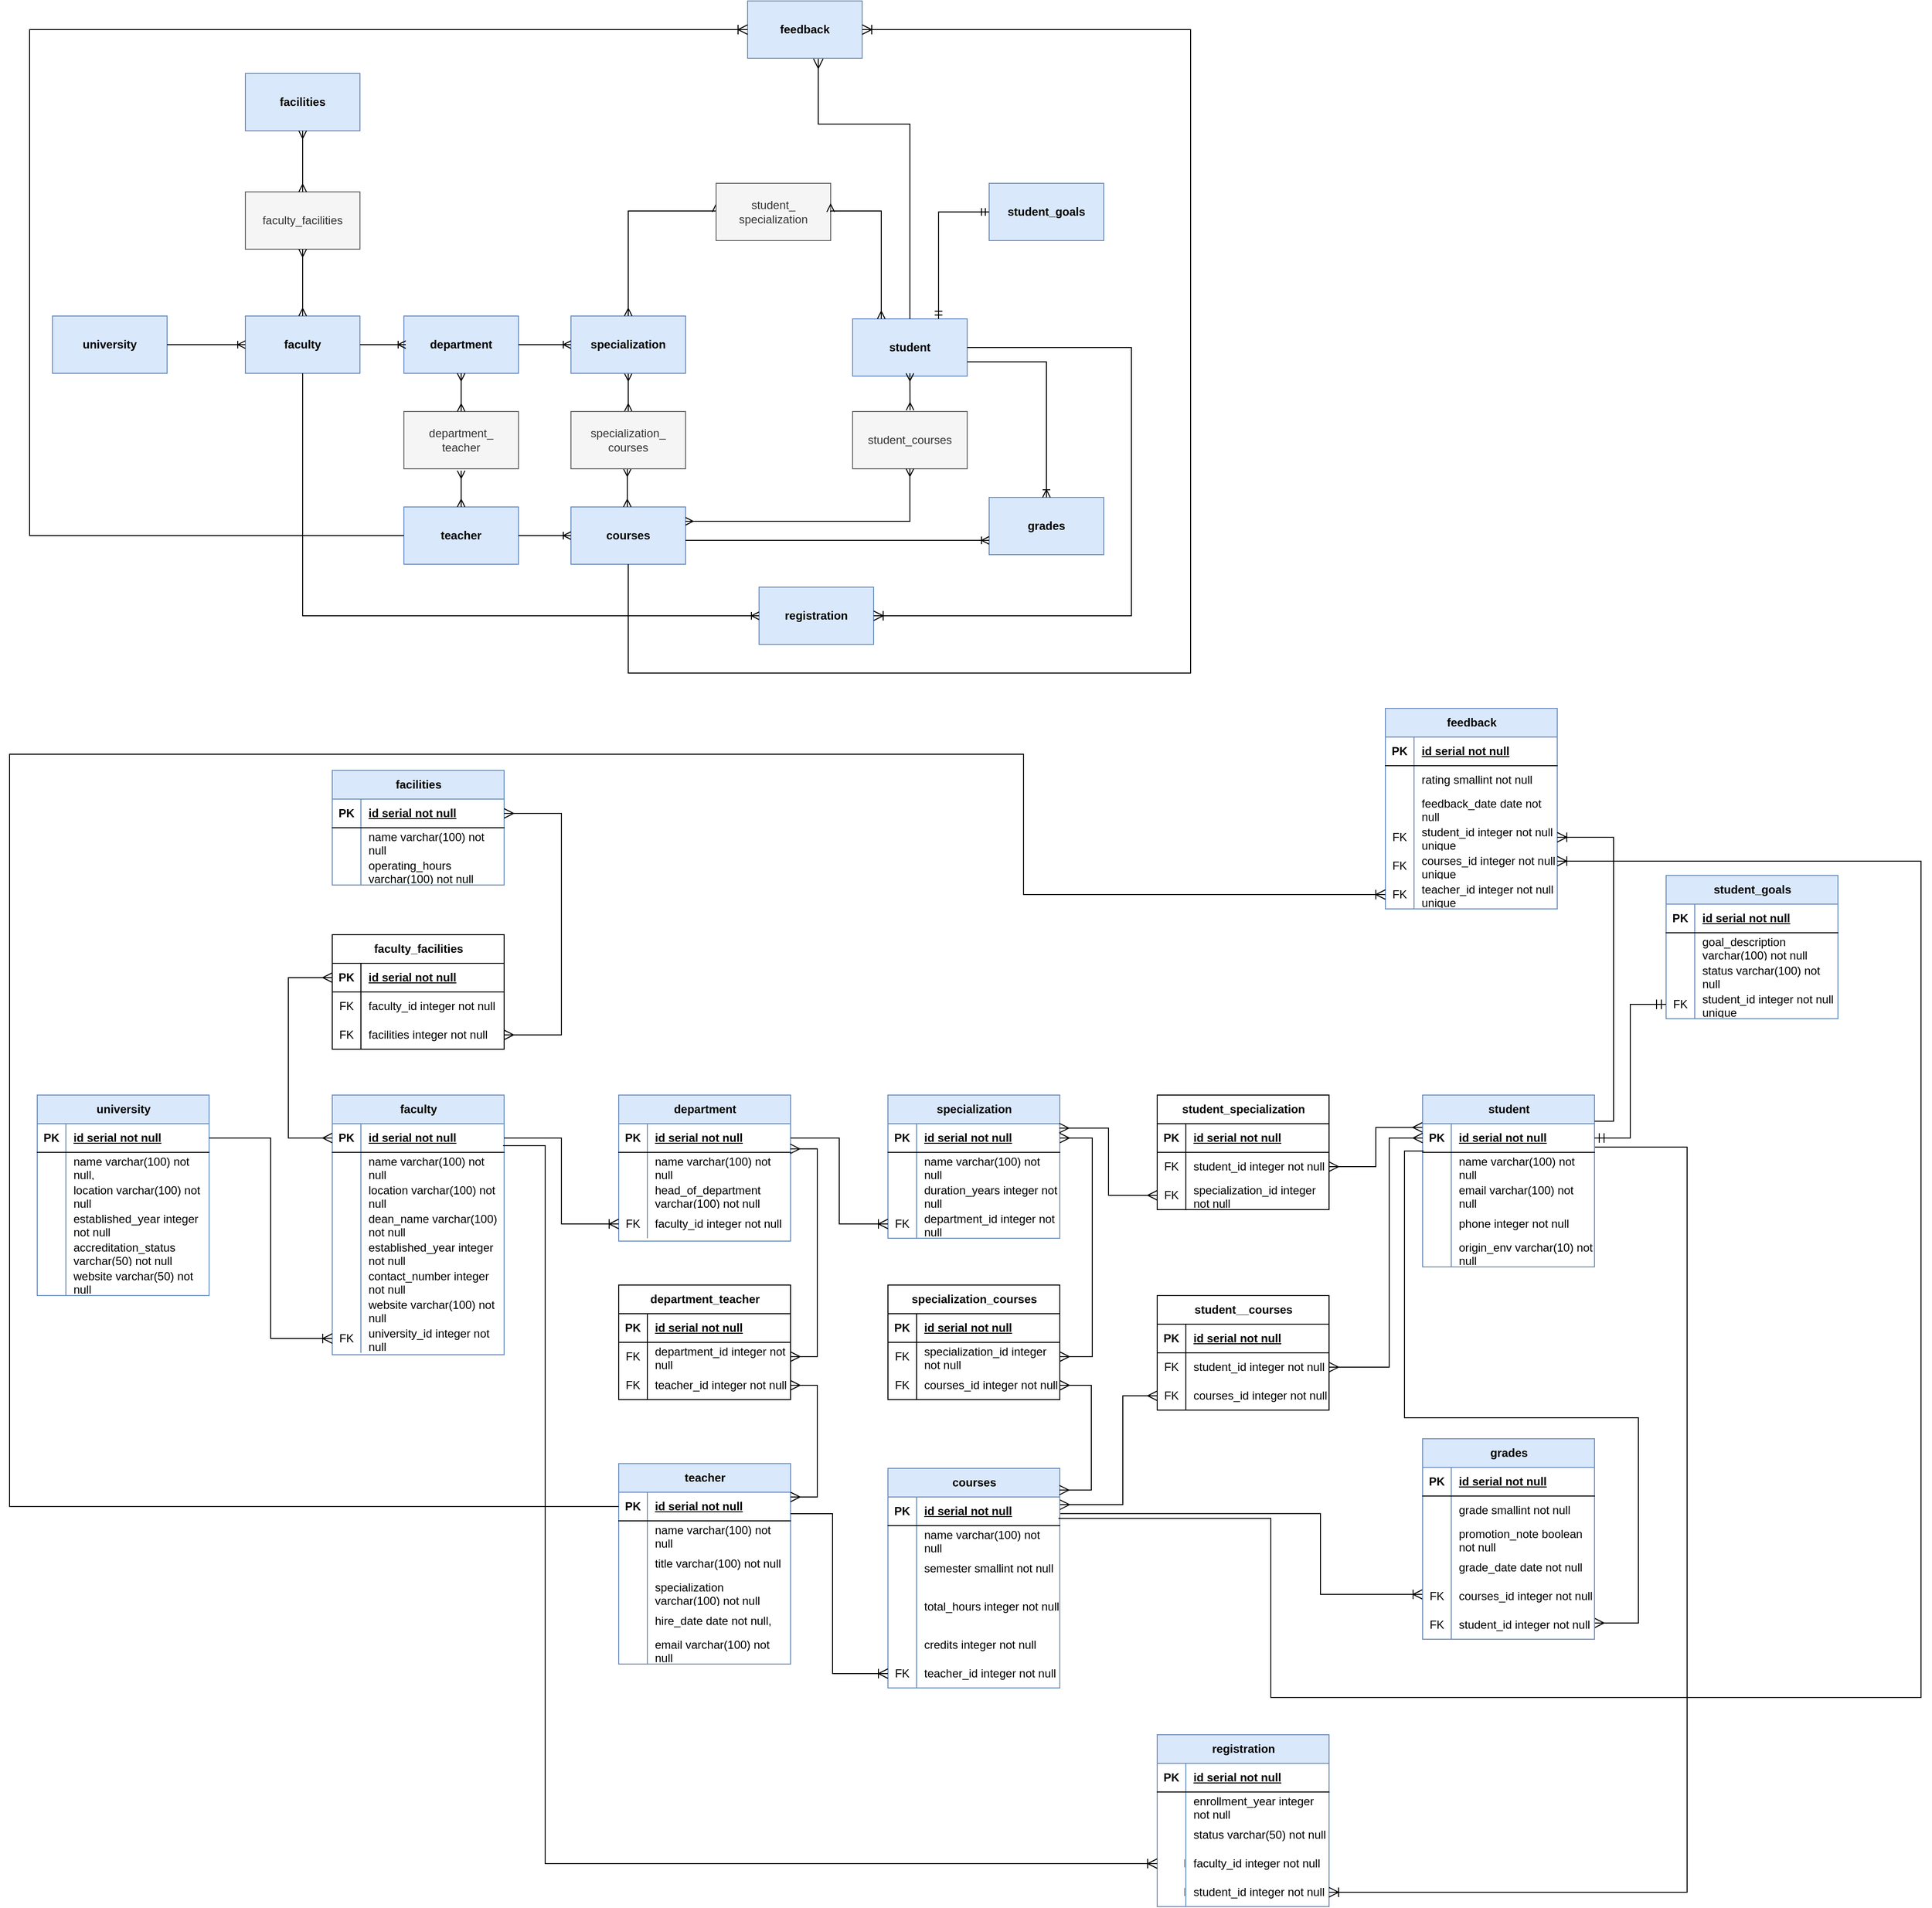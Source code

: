 <mxfile version="26.0.10">
  <diagram name="Page-1" id="wc-Nss-TqzDVq5lM7dK9">
    <mxGraphModel dx="2250" dy="1796" grid="1" gridSize="10" guides="1" tooltips="1" connect="1" arrows="1" fold="1" page="1" pageScale="1" pageWidth="850" pageHeight="1100" math="0" shadow="0">
      <root>
        <mxCell id="0" />
        <mxCell id="1" parent="0" />
        <mxCell id="vL3UV-1wd7UcZrAIoA-7-1" value="&lt;b&gt;university&lt;/b&gt;" style="rounded=0;whiteSpace=wrap;html=1;fillColor=#dae8fc;strokeColor=#6c8ebf;" vertex="1" parent="1">
          <mxGeometry x="-178" y="230" width="120" height="60" as="geometry" />
        </mxCell>
        <mxCell id="vL3UV-1wd7UcZrAIoA-7-2" value="&lt;b&gt;faculty&lt;/b&gt;" style="rounded=0;whiteSpace=wrap;html=1;fillColor=#dae8fc;strokeColor=#6c8ebf;" vertex="1" parent="1">
          <mxGeometry x="24" y="230" width="120" height="60" as="geometry" />
        </mxCell>
        <mxCell id="vL3UV-1wd7UcZrAIoA-7-3" value="&lt;b&gt;department&lt;/b&gt;" style="rounded=0;whiteSpace=wrap;html=1;fillColor=#dae8fc;strokeColor=#6c8ebf;" vertex="1" parent="1">
          <mxGeometry x="190" y="230" width="120" height="60" as="geometry" />
        </mxCell>
        <mxCell id="vL3UV-1wd7UcZrAIoA-7-4" value="&lt;b&gt;courses&lt;/b&gt;" style="rounded=0;whiteSpace=wrap;html=1;fillColor=#dae8fc;strokeColor=#6c8ebf;" vertex="1" parent="1">
          <mxGeometry x="365" y="430" width="120" height="60" as="geometry" />
        </mxCell>
        <mxCell id="vL3UV-1wd7UcZrAIoA-7-5" value="&lt;b&gt;student&lt;/b&gt;" style="rounded=0;whiteSpace=wrap;html=1;fillColor=#dae8fc;strokeColor=#6c8ebf;" vertex="1" parent="1">
          <mxGeometry x="660" y="233" width="120" height="60" as="geometry" />
        </mxCell>
        <mxCell id="vL3UV-1wd7UcZrAIoA-7-6" value="student_courses" style="rounded=0;whiteSpace=wrap;html=1;fillColor=#f5f5f5;fontColor=#333333;strokeColor=#666666;" vertex="1" parent="1">
          <mxGeometry x="660" y="330" width="120" height="60" as="geometry" />
        </mxCell>
        <mxCell id="vL3UV-1wd7UcZrAIoA-7-7" value="faculty_facilities" style="rounded=0;whiteSpace=wrap;html=1;fillColor=#f5f5f5;fontColor=#333333;strokeColor=#666666;" vertex="1" parent="1">
          <mxGeometry x="24" y="100" width="120" height="60" as="geometry" />
        </mxCell>
        <mxCell id="vL3UV-1wd7UcZrAIoA-7-8" value="&lt;b&gt;facilities&lt;/b&gt;" style="rounded=0;whiteSpace=wrap;html=1;fillColor=#dae8fc;strokeColor=#6c8ebf;" vertex="1" parent="1">
          <mxGeometry x="24" y="-24" width="120" height="60" as="geometry" />
        </mxCell>
        <mxCell id="vL3UV-1wd7UcZrAIoA-7-9" value="&lt;b&gt;registration&lt;/b&gt;" style="rounded=0;whiteSpace=wrap;html=1;fillColor=#dae8fc;strokeColor=#6c8ebf;" vertex="1" parent="1">
          <mxGeometry x="562" y="514" width="120" height="60" as="geometry" />
        </mxCell>
        <mxCell id="vL3UV-1wd7UcZrAIoA-7-10" value="&lt;b&gt;student_goals&lt;/b&gt;" style="rounded=0;whiteSpace=wrap;html=1;fillColor=#dae8fc;strokeColor=#6c8ebf;" vertex="1" parent="1">
          <mxGeometry x="803" y="91" width="120" height="60" as="geometry" />
        </mxCell>
        <mxCell id="vL3UV-1wd7UcZrAIoA-7-11" value="&lt;b&gt;feedback&lt;/b&gt;" style="rounded=0;whiteSpace=wrap;html=1;fillColor=#dae8fc;strokeColor=#6c8ebf;" vertex="1" parent="1">
          <mxGeometry x="550" y="-100" width="120" height="60" as="geometry" />
        </mxCell>
        <mxCell id="vL3UV-1wd7UcZrAIoA-7-12" value="" style="edgeStyle=entityRelationEdgeStyle;fontSize=12;html=1;endArrow=ERoneToMany;rounded=0;entryX=0;entryY=0.5;entryDx=0;entryDy=0;exitX=1;exitY=0.5;exitDx=0;exitDy=0;" edge="1" parent="1" source="vL3UV-1wd7UcZrAIoA-7-1" target="vL3UV-1wd7UcZrAIoA-7-2">
          <mxGeometry width="100" height="100" relative="1" as="geometry">
            <mxPoint x="-30" y="259.5" as="sourcePoint" />
            <mxPoint x="10" y="259.5" as="targetPoint" />
          </mxGeometry>
        </mxCell>
        <mxCell id="vL3UV-1wd7UcZrAIoA-7-13" value="" style="fontSize=12;html=1;endArrow=ERmany;startArrow=ERmany;rounded=0;entryX=0.5;entryY=0;entryDx=0;entryDy=0;exitX=0.5;exitY=1;exitDx=0;exitDy=0;edgeStyle=orthogonalEdgeStyle;" edge="1" parent="1" source="vL3UV-1wd7UcZrAIoA-7-7" target="vL3UV-1wd7UcZrAIoA-7-2">
          <mxGeometry width="100" height="100" relative="1" as="geometry">
            <mxPoint x="230" y="200" as="sourcePoint" />
            <mxPoint x="110" y="193.8" as="targetPoint" />
          </mxGeometry>
        </mxCell>
        <mxCell id="vL3UV-1wd7UcZrAIoA-7-14" value="" style="fontSize=12;html=1;endArrow=ERmany;startArrow=ERmany;rounded=0;entryX=0.5;entryY=0;entryDx=0;entryDy=0;edgeStyle=orthogonalEdgeStyle;exitX=0.5;exitY=1;exitDx=0;exitDy=0;" edge="1" parent="1" source="vL3UV-1wd7UcZrAIoA-7-8" target="vL3UV-1wd7UcZrAIoA-7-7">
          <mxGeometry width="100" height="100" relative="1" as="geometry">
            <mxPoint x="84" y="40" as="sourcePoint" />
            <mxPoint x="90.5" y="76" as="targetPoint" />
          </mxGeometry>
        </mxCell>
        <mxCell id="vL3UV-1wd7UcZrAIoA-7-15" value="" style="fontSize=12;html=1;endArrow=ERmany;startArrow=ERmany;rounded=0;entryX=0.5;entryY=1;entryDx=0;entryDy=0;exitX=0.5;exitY=0;exitDx=0;exitDy=0;" edge="1" parent="1" source="vL3UV-1wd7UcZrAIoA-7-25" target="vL3UV-1wd7UcZrAIoA-7-23">
          <mxGeometry width="100" height="100" relative="1" as="geometry">
            <mxPoint x="439" y="348" as="sourcePoint" />
            <mxPoint x="384" y="311" as="targetPoint" />
          </mxGeometry>
        </mxCell>
        <mxCell id="vL3UV-1wd7UcZrAIoA-7-16" value="" style="fontSize=12;html=1;endArrow=ERmany;startArrow=ERmany;rounded=0;entryX=0.5;entryY=0;entryDx=0;entryDy=0;exitX=0.5;exitY=1;exitDx=0;exitDy=0;" edge="1" parent="1">
          <mxGeometry width="100" height="100" relative="1" as="geometry">
            <mxPoint x="424" y="390" as="sourcePoint" />
            <mxPoint x="424" y="430" as="targetPoint" />
            <Array as="points">
              <mxPoint x="424" y="410" />
            </Array>
          </mxGeometry>
        </mxCell>
        <mxCell id="vL3UV-1wd7UcZrAIoA-7-17" value="" style="fontSize=12;html=1;endArrow=ERoneToMany;rounded=0;entryX=0;entryY=0.5;entryDx=0;entryDy=0;exitX=0.5;exitY=1;exitDx=0;exitDy=0;edgeStyle=orthogonalEdgeStyle;" edge="1" parent="1" source="vL3UV-1wd7UcZrAIoA-7-2" target="vL3UV-1wd7UcZrAIoA-7-9">
          <mxGeometry width="100" height="100" relative="1" as="geometry">
            <mxPoint x="109" y="322" as="sourcePoint" />
            <mxPoint x="84.8" y="368.44" as="targetPoint" />
          </mxGeometry>
        </mxCell>
        <mxCell id="vL3UV-1wd7UcZrAIoA-7-18" value="" style="fontSize=12;html=1;endArrow=ERmany;startArrow=ERmany;rounded=0;exitX=0.457;exitY=1.02;exitDx=0;exitDy=0;exitPerimeter=0;" edge="1" parent="1">
          <mxGeometry width="100" height="100" relative="1" as="geometry">
            <mxPoint x="720.0" y="290.0" as="sourcePoint" />
            <mxPoint x="720.16" y="328.8" as="targetPoint" />
          </mxGeometry>
        </mxCell>
        <mxCell id="vL3UV-1wd7UcZrAIoA-7-19" value="" style="fontSize=12;html=1;endArrow=ERmany;startArrow=ERmany;rounded=0;entryX=1;entryY=0.25;entryDx=0;entryDy=0;exitX=0.5;exitY=1;exitDx=0;exitDy=0;edgeStyle=orthogonalEdgeStyle;" edge="1" parent="1" source="vL3UV-1wd7UcZrAIoA-7-6" target="vL3UV-1wd7UcZrAIoA-7-4">
          <mxGeometry width="100" height="100" relative="1" as="geometry">
            <mxPoint x="619.5" y="400" as="sourcePoint" />
            <mxPoint x="619.5" y="440" as="targetPoint" />
            <Array as="points">
              <mxPoint x="720" y="445" />
            </Array>
          </mxGeometry>
        </mxCell>
        <mxCell id="vL3UV-1wd7UcZrAIoA-7-20" value="&lt;b&gt;grades&lt;/b&gt;" style="rounded=0;whiteSpace=wrap;html=1;fillColor=#dae8fc;strokeColor=#6c8ebf;" vertex="1" parent="1">
          <mxGeometry x="803" y="420" width="120" height="60" as="geometry" />
        </mxCell>
        <mxCell id="vL3UV-1wd7UcZrAIoA-7-21" value="" style="fontSize=12;html=1;endArrow=ERoneToMany;rounded=0;edgeStyle=orthogonalEdgeStyle;exitX=1;exitY=0.75;exitDx=0;exitDy=0;" edge="1" parent="1" source="vL3UV-1wd7UcZrAIoA-7-5" target="vL3UV-1wd7UcZrAIoA-7-20">
          <mxGeometry width="100" height="100" relative="1" as="geometry">
            <mxPoint x="971" y="372" as="sourcePoint" />
            <mxPoint x="888" y="230" as="targetPoint" />
          </mxGeometry>
        </mxCell>
        <mxCell id="vL3UV-1wd7UcZrAIoA-7-22" value="" style="fontSize=12;html=1;endArrow=ERoneToMany;rounded=0;exitX=1;exitY=0.583;exitDx=0;exitDy=0;entryX=0;entryY=0.75;entryDx=0;entryDy=0;edgeStyle=orthogonalEdgeStyle;exitPerimeter=0;" edge="1" parent="1" source="vL3UV-1wd7UcZrAIoA-7-4" target="vL3UV-1wd7UcZrAIoA-7-20">
          <mxGeometry width="100" height="100" relative="1" as="geometry">
            <mxPoint x="490" y="471" as="sourcePoint" />
            <mxPoint x="828" y="471" as="targetPoint" />
          </mxGeometry>
        </mxCell>
        <mxCell id="vL3UV-1wd7UcZrAIoA-7-23" value="specialization" style="rounded=0;whiteSpace=wrap;html=1;fillColor=#dae8fc;strokeColor=#6c8ebf;fontStyle=1" vertex="1" parent="1">
          <mxGeometry x="365" y="230" width="120" height="60" as="geometry" />
        </mxCell>
        <mxCell id="vL3UV-1wd7UcZrAIoA-7-24" value="" style="fontSize=12;html=1;endArrow=ERmany;startArrow=ERmany;rounded=0;entryX=0;entryY=0.5;entryDx=0;entryDy=0;exitX=0.5;exitY=0;exitDx=0;exitDy=0;edgeStyle=orthogonalEdgeStyle;" edge="1" parent="1" source="vL3UV-1wd7UcZrAIoA-7-23" target="vL3UV-1wd7UcZrAIoA-7-32">
          <mxGeometry width="100" height="100" relative="1" as="geometry">
            <mxPoint x="600" y="329" as="sourcePoint" />
            <mxPoint x="590" y="180" as="targetPoint" />
            <Array as="points">
              <mxPoint x="425" y="120" />
              <mxPoint x="517" y="120" />
            </Array>
          </mxGeometry>
        </mxCell>
        <mxCell id="vL3UV-1wd7UcZrAIoA-7-25" value="&lt;br&gt;specialization_&lt;div&gt;courses&lt;div&gt;&lt;br&gt;&lt;/div&gt;&lt;/div&gt;" style="rounded=0;whiteSpace=wrap;html=1;fillColor=#f5f5f5;fontColor=#333333;strokeColor=#666666;" vertex="1" parent="1">
          <mxGeometry x="365" y="330" width="120" height="60" as="geometry" />
        </mxCell>
        <mxCell id="vL3UV-1wd7UcZrAIoA-7-26" value="" style="edgeStyle=orthogonalEdgeStyle;fontSize=12;html=1;endArrow=ERmandOne;startArrow=ERmandOne;rounded=0;exitX=0.75;exitY=0;exitDx=0;exitDy=0;entryX=0;entryY=0.5;entryDx=0;entryDy=0;" edge="1" parent="1" source="vL3UV-1wd7UcZrAIoA-7-5" target="vL3UV-1wd7UcZrAIoA-7-10">
          <mxGeometry width="100" height="100" relative="1" as="geometry">
            <mxPoint x="780" y="190" as="sourcePoint" />
            <mxPoint x="800" y="90" as="targetPoint" />
          </mxGeometry>
        </mxCell>
        <mxCell id="vL3UV-1wd7UcZrAIoA-7-27" value="&lt;b&gt;teacher&lt;/b&gt;" style="rounded=0;whiteSpace=wrap;html=1;fillColor=#dae8fc;strokeColor=#6c8ebf;" vertex="1" parent="1">
          <mxGeometry x="190" y="430" width="120" height="60" as="geometry" />
        </mxCell>
        <mxCell id="vL3UV-1wd7UcZrAIoA-7-28" value="" style="fontSize=12;html=1;endArrow=ERoneToMany;rounded=0;exitX=1;exitY=0.5;exitDx=0;exitDy=0;entryX=0;entryY=0.5;entryDx=0;entryDy=0;" edge="1" parent="1" source="vL3UV-1wd7UcZrAIoA-7-27" target="vL3UV-1wd7UcZrAIoA-7-4">
          <mxGeometry width="100" height="100" relative="1" as="geometry">
            <mxPoint x="340" y="459.6" as="sourcePoint" />
            <mxPoint x="289.98" y="520" as="targetPoint" />
          </mxGeometry>
        </mxCell>
        <mxCell id="vL3UV-1wd7UcZrAIoA-7-29" value="department_&lt;div&gt;teacher&lt;/div&gt;" style="rounded=0;whiteSpace=wrap;html=1;fillColor=#f5f5f5;fontColor=#333333;strokeColor=#666666;" vertex="1" parent="1">
          <mxGeometry x="190" y="330" width="120" height="60" as="geometry" />
        </mxCell>
        <mxCell id="vL3UV-1wd7UcZrAIoA-7-30" value="" style="fontSize=12;html=1;endArrow=ERmany;startArrow=ERmany;rounded=0;exitX=0.5;exitY=0;exitDx=0;exitDy=0;entryX=0.5;entryY=1;entryDx=0;entryDy=0;" edge="1" parent="1" source="vL3UV-1wd7UcZrAIoA-7-29" target="vL3UV-1wd7UcZrAIoA-7-3">
          <mxGeometry width="100" height="100" relative="1" as="geometry">
            <mxPoint x="280" y="400" as="sourcePoint" />
            <mxPoint x="320" y="289" as="targetPoint" />
          </mxGeometry>
        </mxCell>
        <mxCell id="vL3UV-1wd7UcZrAIoA-7-31" value="" style="fontSize=12;html=1;endArrow=ERmany;startArrow=ERmany;rounded=0;entryX=0.5;entryY=0;entryDx=0;entryDy=0;" edge="1" parent="1" target="vL3UV-1wd7UcZrAIoA-7-27">
          <mxGeometry width="100" height="100" relative="1" as="geometry">
            <mxPoint x="250" y="392" as="sourcePoint" />
            <mxPoint x="340" y="320" as="targetPoint" />
          </mxGeometry>
        </mxCell>
        <mxCell id="vL3UV-1wd7UcZrAIoA-7-32" value="student_&lt;div&gt;specialization&lt;/div&gt;" style="rounded=0;whiteSpace=wrap;html=1;fillColor=#f5f5f5;fontColor=#333333;strokeColor=#666666;" vertex="1" parent="1">
          <mxGeometry x="517" y="91" width="120" height="60" as="geometry" />
        </mxCell>
        <mxCell id="vL3UV-1wd7UcZrAIoA-7-33" value="" style="edgeStyle=orthogonalEdgeStyle;fontSize=12;html=1;endArrow=ERmany;startArrow=ERmany;rounded=0;entryX=1;entryY=0.5;entryDx=0;entryDy=0;exitX=0.25;exitY=0;exitDx=0;exitDy=0;" edge="1" parent="1" source="vL3UV-1wd7UcZrAIoA-7-5" target="vL3UV-1wd7UcZrAIoA-7-32">
          <mxGeometry width="100" height="100" relative="1" as="geometry">
            <mxPoint x="630" y="260" as="sourcePoint" />
            <mxPoint x="730" y="160" as="targetPoint" />
            <Array as="points">
              <mxPoint x="690" y="120" />
            </Array>
          </mxGeometry>
        </mxCell>
        <mxCell id="vL3UV-1wd7UcZrAIoA-7-34" value="" style="edgeStyle=entityRelationEdgeStyle;fontSize=12;html=1;endArrow=ERoneToMany;rounded=0;exitX=1;exitY=0.5;exitDx=0;exitDy=0;" edge="1" parent="1" source="vL3UV-1wd7UcZrAIoA-7-2">
          <mxGeometry width="100" height="100" relative="1" as="geometry">
            <mxPoint x="40" y="430" as="sourcePoint" />
            <mxPoint x="192" y="260" as="targetPoint" />
          </mxGeometry>
        </mxCell>
        <mxCell id="vL3UV-1wd7UcZrAIoA-7-35" value="" style="fontSize=12;html=1;endArrow=ERoneToMany;rounded=0;exitX=1;exitY=0.5;exitDx=0;exitDy=0;entryX=0;entryY=0.5;entryDx=0;entryDy=0;" edge="1" parent="1" source="vL3UV-1wd7UcZrAIoA-7-3" target="vL3UV-1wd7UcZrAIoA-7-23">
          <mxGeometry width="100" height="100" relative="1" as="geometry">
            <mxPoint x="410" y="180" as="sourcePoint" />
            <mxPoint x="363" y="199" as="targetPoint" />
          </mxGeometry>
        </mxCell>
        <mxCell id="vL3UV-1wd7UcZrAIoA-7-36" value="university" style="shape=table;startSize=30;container=1;collapsible=1;childLayout=tableLayout;fixedRows=1;rowLines=0;fontStyle=1;align=center;resizeLast=1;html=1;fillColor=#dae8fc;strokeColor=#6c8ebf;" vertex="1" parent="1">
          <mxGeometry x="-194" y="1046" width="180" height="210" as="geometry" />
        </mxCell>
        <mxCell id="vL3UV-1wd7UcZrAIoA-7-37" value="" style="shape=tableRow;horizontal=0;startSize=0;swimlaneHead=0;swimlaneBody=0;fillColor=none;collapsible=0;dropTarget=0;points=[[0,0.5],[1,0.5]];portConstraint=eastwest;top=0;left=0;right=0;bottom=1;" vertex="1" parent="vL3UV-1wd7UcZrAIoA-7-36">
          <mxGeometry y="30" width="180" height="30" as="geometry" />
        </mxCell>
        <mxCell id="vL3UV-1wd7UcZrAIoA-7-38" value="PK" style="shape=partialRectangle;connectable=0;fillColor=none;top=0;left=0;bottom=0;right=0;fontStyle=1;overflow=hidden;whiteSpace=wrap;html=1;" vertex="1" parent="vL3UV-1wd7UcZrAIoA-7-37">
          <mxGeometry width="30" height="30" as="geometry">
            <mxRectangle width="30" height="30" as="alternateBounds" />
          </mxGeometry>
        </mxCell>
        <mxCell id="vL3UV-1wd7UcZrAIoA-7-39" value="&lt;div&gt;id serial not null&lt;/div&gt;" style="shape=partialRectangle;connectable=0;fillColor=none;top=0;left=0;bottom=0;right=0;align=left;spacingLeft=6;fontStyle=5;overflow=hidden;whiteSpace=wrap;html=1;" vertex="1" parent="vL3UV-1wd7UcZrAIoA-7-37">
          <mxGeometry x="30" width="150" height="30" as="geometry">
            <mxRectangle width="150" height="30" as="alternateBounds" />
          </mxGeometry>
        </mxCell>
        <mxCell id="vL3UV-1wd7UcZrAIoA-7-40" value="" style="shape=tableRow;horizontal=0;startSize=0;swimlaneHead=0;swimlaneBody=0;fillColor=none;collapsible=0;dropTarget=0;points=[[0,0.5],[1,0.5]];portConstraint=eastwest;top=0;left=0;right=0;bottom=0;" vertex="1" parent="vL3UV-1wd7UcZrAIoA-7-36">
          <mxGeometry y="60" width="180" height="30" as="geometry" />
        </mxCell>
        <mxCell id="vL3UV-1wd7UcZrAIoA-7-41" value="" style="shape=partialRectangle;connectable=0;fillColor=none;top=0;left=0;bottom=0;right=0;editable=1;overflow=hidden;whiteSpace=wrap;html=1;" vertex="1" parent="vL3UV-1wd7UcZrAIoA-7-40">
          <mxGeometry width="30" height="30" as="geometry">
            <mxRectangle width="30" height="30" as="alternateBounds" />
          </mxGeometry>
        </mxCell>
        <mxCell id="vL3UV-1wd7UcZrAIoA-7-42" value="&lt;div&gt;name varchar(100) not null,&lt;/div&gt;" style="shape=partialRectangle;connectable=0;fillColor=none;top=0;left=0;bottom=0;right=0;align=left;spacingLeft=6;overflow=hidden;whiteSpace=wrap;html=1;" vertex="1" parent="vL3UV-1wd7UcZrAIoA-7-40">
          <mxGeometry x="30" width="150" height="30" as="geometry">
            <mxRectangle width="150" height="30" as="alternateBounds" />
          </mxGeometry>
        </mxCell>
        <mxCell id="vL3UV-1wd7UcZrAIoA-7-43" value="" style="shape=tableRow;horizontal=0;startSize=0;swimlaneHead=0;swimlaneBody=0;fillColor=none;collapsible=0;dropTarget=0;points=[[0,0.5],[1,0.5]];portConstraint=eastwest;top=0;left=0;right=0;bottom=0;" vertex="1" parent="vL3UV-1wd7UcZrAIoA-7-36">
          <mxGeometry y="90" width="180" height="30" as="geometry" />
        </mxCell>
        <mxCell id="vL3UV-1wd7UcZrAIoA-7-44" value="" style="shape=partialRectangle;connectable=0;fillColor=none;top=0;left=0;bottom=0;right=0;editable=1;overflow=hidden;whiteSpace=wrap;html=1;" vertex="1" parent="vL3UV-1wd7UcZrAIoA-7-43">
          <mxGeometry width="30" height="30" as="geometry">
            <mxRectangle width="30" height="30" as="alternateBounds" />
          </mxGeometry>
        </mxCell>
        <mxCell id="vL3UV-1wd7UcZrAIoA-7-45" value="location varchar(100) not null" style="shape=partialRectangle;connectable=0;fillColor=none;top=0;left=0;bottom=0;right=0;align=left;spacingLeft=6;overflow=hidden;whiteSpace=wrap;html=1;" vertex="1" parent="vL3UV-1wd7UcZrAIoA-7-43">
          <mxGeometry x="30" width="150" height="30" as="geometry">
            <mxRectangle width="150" height="30" as="alternateBounds" />
          </mxGeometry>
        </mxCell>
        <mxCell id="vL3UV-1wd7UcZrAIoA-7-46" value="" style="shape=tableRow;horizontal=0;startSize=0;swimlaneHead=0;swimlaneBody=0;fillColor=none;collapsible=0;dropTarget=0;points=[[0,0.5],[1,0.5]];portConstraint=eastwest;top=0;left=0;right=0;bottom=0;" vertex="1" parent="vL3UV-1wd7UcZrAIoA-7-36">
          <mxGeometry y="120" width="180" height="30" as="geometry" />
        </mxCell>
        <mxCell id="vL3UV-1wd7UcZrAIoA-7-47" value="" style="shape=partialRectangle;connectable=0;fillColor=none;top=0;left=0;bottom=0;right=0;editable=1;overflow=hidden;whiteSpace=wrap;html=1;" vertex="1" parent="vL3UV-1wd7UcZrAIoA-7-46">
          <mxGeometry width="30" height="30" as="geometry">
            <mxRectangle width="30" height="30" as="alternateBounds" />
          </mxGeometry>
        </mxCell>
        <mxCell id="vL3UV-1wd7UcZrAIoA-7-48" value="established_year integer not null" style="shape=partialRectangle;connectable=0;fillColor=none;top=0;left=0;bottom=0;right=0;align=left;spacingLeft=6;overflow=hidden;whiteSpace=wrap;html=1;" vertex="1" parent="vL3UV-1wd7UcZrAIoA-7-46">
          <mxGeometry x="30" width="150" height="30" as="geometry">
            <mxRectangle width="150" height="30" as="alternateBounds" />
          </mxGeometry>
        </mxCell>
        <mxCell id="vL3UV-1wd7UcZrAIoA-7-49" value="" style="shape=tableRow;horizontal=0;startSize=0;swimlaneHead=0;swimlaneBody=0;fillColor=none;collapsible=0;dropTarget=0;points=[[0,0.5],[1,0.5]];portConstraint=eastwest;top=0;left=0;right=0;bottom=0;" vertex="1" parent="vL3UV-1wd7UcZrAIoA-7-36">
          <mxGeometry y="150" width="180" height="30" as="geometry" />
        </mxCell>
        <mxCell id="vL3UV-1wd7UcZrAIoA-7-50" value="" style="shape=partialRectangle;connectable=0;fillColor=none;top=0;left=0;bottom=0;right=0;editable=1;overflow=hidden;whiteSpace=wrap;html=1;" vertex="1" parent="vL3UV-1wd7UcZrAIoA-7-49">
          <mxGeometry width="30" height="30" as="geometry">
            <mxRectangle width="30" height="30" as="alternateBounds" />
          </mxGeometry>
        </mxCell>
        <mxCell id="vL3UV-1wd7UcZrAIoA-7-51" value="accreditation_status varchar(50) not null" style="shape=partialRectangle;connectable=0;fillColor=none;top=0;left=0;bottom=0;right=0;align=left;spacingLeft=6;overflow=hidden;whiteSpace=wrap;html=1;" vertex="1" parent="vL3UV-1wd7UcZrAIoA-7-49">
          <mxGeometry x="30" width="150" height="30" as="geometry">
            <mxRectangle width="150" height="30" as="alternateBounds" />
          </mxGeometry>
        </mxCell>
        <mxCell id="vL3UV-1wd7UcZrAIoA-7-52" value="" style="shape=tableRow;horizontal=0;startSize=0;swimlaneHead=0;swimlaneBody=0;fillColor=none;collapsible=0;dropTarget=0;points=[[0,0.5],[1,0.5]];portConstraint=eastwest;top=0;left=0;right=0;bottom=0;" vertex="1" parent="vL3UV-1wd7UcZrAIoA-7-36">
          <mxGeometry y="180" width="180" height="30" as="geometry" />
        </mxCell>
        <mxCell id="vL3UV-1wd7UcZrAIoA-7-53" value="" style="shape=partialRectangle;connectable=0;fillColor=none;top=0;left=0;bottom=0;right=0;editable=1;overflow=hidden;whiteSpace=wrap;html=1;" vertex="1" parent="vL3UV-1wd7UcZrAIoA-7-52">
          <mxGeometry width="30" height="30" as="geometry">
            <mxRectangle width="30" height="30" as="alternateBounds" />
          </mxGeometry>
        </mxCell>
        <mxCell id="vL3UV-1wd7UcZrAIoA-7-54" value="website varchar(50) not null" style="shape=partialRectangle;connectable=0;fillColor=none;top=0;left=0;bottom=0;right=0;align=left;spacingLeft=6;overflow=hidden;whiteSpace=wrap;html=1;" vertex="1" parent="vL3UV-1wd7UcZrAIoA-7-52">
          <mxGeometry x="30" width="150" height="30" as="geometry">
            <mxRectangle width="150" height="30" as="alternateBounds" />
          </mxGeometry>
        </mxCell>
        <mxCell id="vL3UV-1wd7UcZrAIoA-7-55" value="faculty" style="shape=table;startSize=30;container=1;collapsible=1;childLayout=tableLayout;fixedRows=1;rowLines=0;fontStyle=1;align=center;resizeLast=1;html=1;fillColor=#dae8fc;strokeColor=#6c8ebf;" vertex="1" parent="1">
          <mxGeometry x="115" y="1046" width="180" height="272" as="geometry" />
        </mxCell>
        <mxCell id="vL3UV-1wd7UcZrAIoA-7-56" value="" style="shape=tableRow;horizontal=0;startSize=0;swimlaneHead=0;swimlaneBody=0;fillColor=none;collapsible=0;dropTarget=0;points=[[0,0.5],[1,0.5]];portConstraint=eastwest;top=0;left=0;right=0;bottom=1;" vertex="1" parent="vL3UV-1wd7UcZrAIoA-7-55">
          <mxGeometry y="30" width="180" height="30" as="geometry" />
        </mxCell>
        <mxCell id="vL3UV-1wd7UcZrAIoA-7-57" value="PK" style="shape=partialRectangle;connectable=0;fillColor=none;top=0;left=0;bottom=0;right=0;fontStyle=1;overflow=hidden;whiteSpace=wrap;html=1;" vertex="1" parent="vL3UV-1wd7UcZrAIoA-7-56">
          <mxGeometry width="30" height="30" as="geometry">
            <mxRectangle width="30" height="30" as="alternateBounds" />
          </mxGeometry>
        </mxCell>
        <mxCell id="vL3UV-1wd7UcZrAIoA-7-58" value="&lt;div&gt;id serial not null&lt;/div&gt;" style="shape=partialRectangle;connectable=0;fillColor=none;top=0;left=0;bottom=0;right=0;align=left;spacingLeft=6;fontStyle=5;overflow=hidden;whiteSpace=wrap;html=1;" vertex="1" parent="vL3UV-1wd7UcZrAIoA-7-56">
          <mxGeometry x="30" width="150" height="30" as="geometry">
            <mxRectangle width="150" height="30" as="alternateBounds" />
          </mxGeometry>
        </mxCell>
        <mxCell id="vL3UV-1wd7UcZrAIoA-7-59" value="" style="shape=tableRow;horizontal=0;startSize=0;swimlaneHead=0;swimlaneBody=0;fillColor=none;collapsible=0;dropTarget=0;points=[[0,0.5],[1,0.5]];portConstraint=eastwest;top=0;left=0;right=0;bottom=0;" vertex="1" parent="vL3UV-1wd7UcZrAIoA-7-55">
          <mxGeometry y="60" width="180" height="30" as="geometry" />
        </mxCell>
        <mxCell id="vL3UV-1wd7UcZrAIoA-7-60" value="" style="shape=partialRectangle;connectable=0;fillColor=none;top=0;left=0;bottom=0;right=0;editable=1;overflow=hidden;whiteSpace=wrap;html=1;" vertex="1" parent="vL3UV-1wd7UcZrAIoA-7-59">
          <mxGeometry width="30" height="30" as="geometry">
            <mxRectangle width="30" height="30" as="alternateBounds" />
          </mxGeometry>
        </mxCell>
        <mxCell id="vL3UV-1wd7UcZrAIoA-7-61" value="&lt;div&gt;name varchar(100) not null&lt;/div&gt;" style="shape=partialRectangle;connectable=0;fillColor=none;top=0;left=0;bottom=0;right=0;align=left;spacingLeft=6;overflow=hidden;whiteSpace=wrap;html=1;" vertex="1" parent="vL3UV-1wd7UcZrAIoA-7-59">
          <mxGeometry x="30" width="150" height="30" as="geometry">
            <mxRectangle width="150" height="30" as="alternateBounds" />
          </mxGeometry>
        </mxCell>
        <mxCell id="vL3UV-1wd7UcZrAIoA-7-62" value="" style="shape=tableRow;horizontal=0;startSize=0;swimlaneHead=0;swimlaneBody=0;fillColor=none;collapsible=0;dropTarget=0;points=[[0,0.5],[1,0.5]];portConstraint=eastwest;top=0;left=0;right=0;bottom=0;" vertex="1" parent="vL3UV-1wd7UcZrAIoA-7-55">
          <mxGeometry y="90" width="180" height="30" as="geometry" />
        </mxCell>
        <mxCell id="vL3UV-1wd7UcZrAIoA-7-63" value="" style="shape=partialRectangle;connectable=0;fillColor=none;top=0;left=0;bottom=0;right=0;editable=1;overflow=hidden;whiteSpace=wrap;html=1;" vertex="1" parent="vL3UV-1wd7UcZrAIoA-7-62">
          <mxGeometry width="30" height="30" as="geometry">
            <mxRectangle width="30" height="30" as="alternateBounds" />
          </mxGeometry>
        </mxCell>
        <mxCell id="vL3UV-1wd7UcZrAIoA-7-64" value="location varchar(100) not null&amp;nbsp;" style="shape=partialRectangle;connectable=0;fillColor=none;top=0;left=0;bottom=0;right=0;align=left;spacingLeft=6;overflow=hidden;whiteSpace=wrap;html=1;" vertex="1" parent="vL3UV-1wd7UcZrAIoA-7-62">
          <mxGeometry x="30" width="150" height="30" as="geometry">
            <mxRectangle width="150" height="30" as="alternateBounds" />
          </mxGeometry>
        </mxCell>
        <mxCell id="vL3UV-1wd7UcZrAIoA-7-65" value="" style="shape=tableRow;horizontal=0;startSize=0;swimlaneHead=0;swimlaneBody=0;fillColor=none;collapsible=0;dropTarget=0;points=[[0,0.5],[1,0.5]];portConstraint=eastwest;top=0;left=0;right=0;bottom=0;" vertex="1" parent="vL3UV-1wd7UcZrAIoA-7-55">
          <mxGeometry y="120" width="180" height="30" as="geometry" />
        </mxCell>
        <mxCell id="vL3UV-1wd7UcZrAIoA-7-66" value="" style="shape=partialRectangle;connectable=0;fillColor=none;top=0;left=0;bottom=0;right=0;editable=1;overflow=hidden;whiteSpace=wrap;html=1;" vertex="1" parent="vL3UV-1wd7UcZrAIoA-7-65">
          <mxGeometry width="30" height="30" as="geometry">
            <mxRectangle width="30" height="30" as="alternateBounds" />
          </mxGeometry>
        </mxCell>
        <mxCell id="vL3UV-1wd7UcZrAIoA-7-67" value="dean_name varchar(100) not null" style="shape=partialRectangle;connectable=0;fillColor=none;top=0;left=0;bottom=0;right=0;align=left;spacingLeft=6;overflow=hidden;whiteSpace=wrap;html=1;" vertex="1" parent="vL3UV-1wd7UcZrAIoA-7-65">
          <mxGeometry x="30" width="150" height="30" as="geometry">
            <mxRectangle width="150" height="30" as="alternateBounds" />
          </mxGeometry>
        </mxCell>
        <mxCell id="vL3UV-1wd7UcZrAIoA-7-68" value="" style="shape=tableRow;horizontal=0;startSize=0;swimlaneHead=0;swimlaneBody=0;fillColor=none;collapsible=0;dropTarget=0;points=[[0,0.5],[1,0.5]];portConstraint=eastwest;top=0;left=0;right=0;bottom=0;" vertex="1" parent="vL3UV-1wd7UcZrAIoA-7-55">
          <mxGeometry y="150" width="180" height="30" as="geometry" />
        </mxCell>
        <mxCell id="vL3UV-1wd7UcZrAIoA-7-69" value="" style="shape=partialRectangle;connectable=0;fillColor=none;top=0;left=0;bottom=0;right=0;editable=1;overflow=hidden;whiteSpace=wrap;html=1;" vertex="1" parent="vL3UV-1wd7UcZrAIoA-7-68">
          <mxGeometry width="30" height="30" as="geometry">
            <mxRectangle width="30" height="30" as="alternateBounds" />
          </mxGeometry>
        </mxCell>
        <mxCell id="vL3UV-1wd7UcZrAIoA-7-70" value="established_year integer not null" style="shape=partialRectangle;connectable=0;fillColor=none;top=0;left=0;bottom=0;right=0;align=left;spacingLeft=6;overflow=hidden;whiteSpace=wrap;html=1;" vertex="1" parent="vL3UV-1wd7UcZrAIoA-7-68">
          <mxGeometry x="30" width="150" height="30" as="geometry">
            <mxRectangle width="150" height="30" as="alternateBounds" />
          </mxGeometry>
        </mxCell>
        <mxCell id="vL3UV-1wd7UcZrAIoA-7-71" value="" style="shape=tableRow;horizontal=0;startSize=0;swimlaneHead=0;swimlaneBody=0;fillColor=none;collapsible=0;dropTarget=0;points=[[0,0.5],[1,0.5]];portConstraint=eastwest;top=0;left=0;right=0;bottom=0;" vertex="1" parent="vL3UV-1wd7UcZrAIoA-7-55">
          <mxGeometry y="180" width="180" height="30" as="geometry" />
        </mxCell>
        <mxCell id="vL3UV-1wd7UcZrAIoA-7-72" value="" style="shape=partialRectangle;connectable=0;fillColor=none;top=0;left=0;bottom=0;right=0;editable=1;overflow=hidden;whiteSpace=wrap;html=1;" vertex="1" parent="vL3UV-1wd7UcZrAIoA-7-71">
          <mxGeometry width="30" height="30" as="geometry">
            <mxRectangle width="30" height="30" as="alternateBounds" />
          </mxGeometry>
        </mxCell>
        <mxCell id="vL3UV-1wd7UcZrAIoA-7-73" value="contact_number integer not null" style="shape=partialRectangle;connectable=0;fillColor=none;top=0;left=0;bottom=0;right=0;align=left;spacingLeft=6;overflow=hidden;whiteSpace=wrap;html=1;" vertex="1" parent="vL3UV-1wd7UcZrAIoA-7-71">
          <mxGeometry x="30" width="150" height="30" as="geometry">
            <mxRectangle width="150" height="30" as="alternateBounds" />
          </mxGeometry>
        </mxCell>
        <mxCell id="vL3UV-1wd7UcZrAIoA-7-74" value="" style="shape=tableRow;horizontal=0;startSize=0;swimlaneHead=0;swimlaneBody=0;fillColor=none;collapsible=0;dropTarget=0;points=[[0,0.5],[1,0.5]];portConstraint=eastwest;top=0;left=0;right=0;bottom=0;" vertex="1" parent="vL3UV-1wd7UcZrAIoA-7-55">
          <mxGeometry y="210" width="180" height="30" as="geometry" />
        </mxCell>
        <mxCell id="vL3UV-1wd7UcZrAIoA-7-75" value="" style="shape=partialRectangle;connectable=0;fillColor=none;top=0;left=0;bottom=0;right=0;editable=1;overflow=hidden;whiteSpace=wrap;html=1;" vertex="1" parent="vL3UV-1wd7UcZrAIoA-7-74">
          <mxGeometry width="30" height="30" as="geometry">
            <mxRectangle width="30" height="30" as="alternateBounds" />
          </mxGeometry>
        </mxCell>
        <mxCell id="vL3UV-1wd7UcZrAIoA-7-76" value="website varchar(100) not null" style="shape=partialRectangle;connectable=0;fillColor=none;top=0;left=0;bottom=0;right=0;align=left;spacingLeft=6;overflow=hidden;whiteSpace=wrap;html=1;" vertex="1" parent="vL3UV-1wd7UcZrAIoA-7-74">
          <mxGeometry x="30" width="150" height="30" as="geometry">
            <mxRectangle width="150" height="30" as="alternateBounds" />
          </mxGeometry>
        </mxCell>
        <mxCell id="vL3UV-1wd7UcZrAIoA-7-77" value="" style="shape=tableRow;horizontal=0;startSize=0;swimlaneHead=0;swimlaneBody=0;fillColor=none;collapsible=0;dropTarget=0;points=[[0,0.5],[1,0.5]];portConstraint=eastwest;top=0;left=0;right=0;bottom=0;" vertex="1" parent="vL3UV-1wd7UcZrAIoA-7-55">
          <mxGeometry y="240" width="180" height="30" as="geometry" />
        </mxCell>
        <mxCell id="vL3UV-1wd7UcZrAIoA-7-78" value="FK" style="shape=partialRectangle;connectable=0;fillColor=none;top=0;left=0;bottom=0;right=0;editable=1;overflow=hidden;whiteSpace=wrap;html=1;" vertex="1" parent="vL3UV-1wd7UcZrAIoA-7-77">
          <mxGeometry width="30" height="30" as="geometry">
            <mxRectangle width="30" height="30" as="alternateBounds" />
          </mxGeometry>
        </mxCell>
        <mxCell id="vL3UV-1wd7UcZrAIoA-7-79" value="university_id integer not null" style="shape=partialRectangle;connectable=0;fillColor=none;top=0;left=0;bottom=0;right=0;align=left;spacingLeft=6;overflow=hidden;whiteSpace=wrap;html=1;" vertex="1" parent="vL3UV-1wd7UcZrAIoA-7-77">
          <mxGeometry x="30" width="150" height="30" as="geometry">
            <mxRectangle width="150" height="30" as="alternateBounds" />
          </mxGeometry>
        </mxCell>
        <mxCell id="vL3UV-1wd7UcZrAIoA-7-80" value="department" style="shape=table;startSize=30;container=1;collapsible=1;childLayout=tableLayout;fixedRows=1;rowLines=0;fontStyle=1;align=center;resizeLast=1;html=1;fillColor=#dae8fc;strokeColor=#6c8ebf;" vertex="1" parent="1">
          <mxGeometry x="415" y="1046" width="180" height="153" as="geometry" />
        </mxCell>
        <mxCell id="vL3UV-1wd7UcZrAIoA-7-81" value="" style="shape=tableRow;horizontal=0;startSize=0;swimlaneHead=0;swimlaneBody=0;fillColor=none;collapsible=0;dropTarget=0;points=[[0,0.5],[1,0.5]];portConstraint=eastwest;top=0;left=0;right=0;bottom=1;" vertex="1" parent="vL3UV-1wd7UcZrAIoA-7-80">
          <mxGeometry y="30" width="180" height="30" as="geometry" />
        </mxCell>
        <mxCell id="vL3UV-1wd7UcZrAIoA-7-82" value="PK" style="shape=partialRectangle;connectable=0;fillColor=none;top=0;left=0;bottom=0;right=0;fontStyle=1;overflow=hidden;whiteSpace=wrap;html=1;" vertex="1" parent="vL3UV-1wd7UcZrAIoA-7-81">
          <mxGeometry width="30" height="30" as="geometry">
            <mxRectangle width="30" height="30" as="alternateBounds" />
          </mxGeometry>
        </mxCell>
        <mxCell id="vL3UV-1wd7UcZrAIoA-7-83" value="id serial not null" style="shape=partialRectangle;connectable=0;fillColor=none;top=0;left=0;bottom=0;right=0;align=left;spacingLeft=6;fontStyle=5;overflow=hidden;whiteSpace=wrap;html=1;" vertex="1" parent="vL3UV-1wd7UcZrAIoA-7-81">
          <mxGeometry x="30" width="150" height="30" as="geometry">
            <mxRectangle width="150" height="30" as="alternateBounds" />
          </mxGeometry>
        </mxCell>
        <mxCell id="vL3UV-1wd7UcZrAIoA-7-84" value="" style="shape=tableRow;horizontal=0;startSize=0;swimlaneHead=0;swimlaneBody=0;fillColor=none;collapsible=0;dropTarget=0;points=[[0,0.5],[1,0.5]];portConstraint=eastwest;top=0;left=0;right=0;bottom=0;" vertex="1" parent="vL3UV-1wd7UcZrAIoA-7-80">
          <mxGeometry y="60" width="180" height="30" as="geometry" />
        </mxCell>
        <mxCell id="vL3UV-1wd7UcZrAIoA-7-85" value="" style="shape=partialRectangle;connectable=0;fillColor=none;top=0;left=0;bottom=0;right=0;editable=1;overflow=hidden;whiteSpace=wrap;html=1;" vertex="1" parent="vL3UV-1wd7UcZrAIoA-7-84">
          <mxGeometry width="30" height="30" as="geometry">
            <mxRectangle width="30" height="30" as="alternateBounds" />
          </mxGeometry>
        </mxCell>
        <mxCell id="vL3UV-1wd7UcZrAIoA-7-86" value="name varchar(100) not null" style="shape=partialRectangle;connectable=0;fillColor=none;top=0;left=0;bottom=0;right=0;align=left;spacingLeft=6;overflow=hidden;whiteSpace=wrap;html=1;" vertex="1" parent="vL3UV-1wd7UcZrAIoA-7-84">
          <mxGeometry x="30" width="150" height="30" as="geometry">
            <mxRectangle width="150" height="30" as="alternateBounds" />
          </mxGeometry>
        </mxCell>
        <mxCell id="vL3UV-1wd7UcZrAIoA-7-87" value="" style="shape=tableRow;horizontal=0;startSize=0;swimlaneHead=0;swimlaneBody=0;fillColor=none;collapsible=0;dropTarget=0;points=[[0,0.5],[1,0.5]];portConstraint=eastwest;top=0;left=0;right=0;bottom=0;" vertex="1" parent="vL3UV-1wd7UcZrAIoA-7-80">
          <mxGeometry y="90" width="180" height="30" as="geometry" />
        </mxCell>
        <mxCell id="vL3UV-1wd7UcZrAIoA-7-88" value="" style="shape=partialRectangle;connectable=0;fillColor=none;top=0;left=0;bottom=0;right=0;editable=1;overflow=hidden;whiteSpace=wrap;html=1;" vertex="1" parent="vL3UV-1wd7UcZrAIoA-7-87">
          <mxGeometry width="30" height="30" as="geometry">
            <mxRectangle width="30" height="30" as="alternateBounds" />
          </mxGeometry>
        </mxCell>
        <mxCell id="vL3UV-1wd7UcZrAIoA-7-89" value="head_of_department varchar(100) not null" style="shape=partialRectangle;connectable=0;fillColor=none;top=0;left=0;bottom=0;right=0;align=left;spacingLeft=6;overflow=hidden;whiteSpace=wrap;html=1;" vertex="1" parent="vL3UV-1wd7UcZrAIoA-7-87">
          <mxGeometry x="30" width="150" height="30" as="geometry">
            <mxRectangle width="150" height="30" as="alternateBounds" />
          </mxGeometry>
        </mxCell>
        <mxCell id="vL3UV-1wd7UcZrAIoA-7-90" value="" style="shape=tableRow;horizontal=0;startSize=0;swimlaneHead=0;swimlaneBody=0;fillColor=none;collapsible=0;dropTarget=0;points=[[0,0.5],[1,0.5]];portConstraint=eastwest;top=0;left=0;right=0;bottom=0;" vertex="1" parent="vL3UV-1wd7UcZrAIoA-7-80">
          <mxGeometry y="120" width="180" height="30" as="geometry" />
        </mxCell>
        <mxCell id="vL3UV-1wd7UcZrAIoA-7-91" value="FK" style="shape=partialRectangle;connectable=0;fillColor=none;top=0;left=0;bottom=0;right=0;editable=1;overflow=hidden;whiteSpace=wrap;html=1;" vertex="1" parent="vL3UV-1wd7UcZrAIoA-7-90">
          <mxGeometry width="30" height="30" as="geometry">
            <mxRectangle width="30" height="30" as="alternateBounds" />
          </mxGeometry>
        </mxCell>
        <mxCell id="vL3UV-1wd7UcZrAIoA-7-92" value="faculty_id integer not null" style="shape=partialRectangle;connectable=0;fillColor=none;top=0;left=0;bottom=0;right=0;align=left;spacingLeft=6;overflow=hidden;whiteSpace=wrap;html=1;" vertex="1" parent="vL3UV-1wd7UcZrAIoA-7-90">
          <mxGeometry x="30" width="150" height="30" as="geometry">
            <mxRectangle width="150" height="30" as="alternateBounds" />
          </mxGeometry>
        </mxCell>
        <mxCell id="vL3UV-1wd7UcZrAIoA-7-93" value="specialization" style="shape=table;startSize=30;container=1;collapsible=1;childLayout=tableLayout;fixedRows=1;rowLines=0;fontStyle=1;align=center;resizeLast=1;html=1;fillColor=#dae8fc;strokeColor=#6c8ebf;" vertex="1" parent="1">
          <mxGeometry x="697" y="1046" width="180" height="150" as="geometry" />
        </mxCell>
        <mxCell id="vL3UV-1wd7UcZrAIoA-7-94" value="" style="shape=tableRow;horizontal=0;startSize=0;swimlaneHead=0;swimlaneBody=0;fillColor=none;collapsible=0;dropTarget=0;points=[[0,0.5],[1,0.5]];portConstraint=eastwest;top=0;left=0;right=0;bottom=1;" vertex="1" parent="vL3UV-1wd7UcZrAIoA-7-93">
          <mxGeometry y="30" width="180" height="30" as="geometry" />
        </mxCell>
        <mxCell id="vL3UV-1wd7UcZrAIoA-7-95" value="PK" style="shape=partialRectangle;connectable=0;fillColor=none;top=0;left=0;bottom=0;right=0;fontStyle=1;overflow=hidden;whiteSpace=wrap;html=1;" vertex="1" parent="vL3UV-1wd7UcZrAIoA-7-94">
          <mxGeometry width="30" height="30" as="geometry">
            <mxRectangle width="30" height="30" as="alternateBounds" />
          </mxGeometry>
        </mxCell>
        <mxCell id="vL3UV-1wd7UcZrAIoA-7-96" value="id serial not null" style="shape=partialRectangle;connectable=0;fillColor=none;top=0;left=0;bottom=0;right=0;align=left;spacingLeft=6;fontStyle=5;overflow=hidden;whiteSpace=wrap;html=1;" vertex="1" parent="vL3UV-1wd7UcZrAIoA-7-94">
          <mxGeometry x="30" width="150" height="30" as="geometry">
            <mxRectangle width="150" height="30" as="alternateBounds" />
          </mxGeometry>
        </mxCell>
        <mxCell id="vL3UV-1wd7UcZrAIoA-7-97" value="" style="shape=tableRow;horizontal=0;startSize=0;swimlaneHead=0;swimlaneBody=0;fillColor=none;collapsible=0;dropTarget=0;points=[[0,0.5],[1,0.5]];portConstraint=eastwest;top=0;left=0;right=0;bottom=0;" vertex="1" parent="vL3UV-1wd7UcZrAIoA-7-93">
          <mxGeometry y="60" width="180" height="30" as="geometry" />
        </mxCell>
        <mxCell id="vL3UV-1wd7UcZrAIoA-7-98" value="" style="shape=partialRectangle;connectable=0;fillColor=none;top=0;left=0;bottom=0;right=0;editable=1;overflow=hidden;whiteSpace=wrap;html=1;" vertex="1" parent="vL3UV-1wd7UcZrAIoA-7-97">
          <mxGeometry width="30" height="30" as="geometry">
            <mxRectangle width="30" height="30" as="alternateBounds" />
          </mxGeometry>
        </mxCell>
        <mxCell id="vL3UV-1wd7UcZrAIoA-7-99" value="name varchar(100) not null" style="shape=partialRectangle;connectable=0;fillColor=none;top=0;left=0;bottom=0;right=0;align=left;spacingLeft=6;overflow=hidden;whiteSpace=wrap;html=1;" vertex="1" parent="vL3UV-1wd7UcZrAIoA-7-97">
          <mxGeometry x="30" width="150" height="30" as="geometry">
            <mxRectangle width="150" height="30" as="alternateBounds" />
          </mxGeometry>
        </mxCell>
        <mxCell id="vL3UV-1wd7UcZrAIoA-7-100" value="" style="shape=tableRow;horizontal=0;startSize=0;swimlaneHead=0;swimlaneBody=0;fillColor=none;collapsible=0;dropTarget=0;points=[[0,0.5],[1,0.5]];portConstraint=eastwest;top=0;left=0;right=0;bottom=0;" vertex="1" parent="vL3UV-1wd7UcZrAIoA-7-93">
          <mxGeometry y="90" width="180" height="30" as="geometry" />
        </mxCell>
        <mxCell id="vL3UV-1wd7UcZrAIoA-7-101" value="" style="shape=partialRectangle;connectable=0;fillColor=none;top=0;left=0;bottom=0;right=0;editable=1;overflow=hidden;whiteSpace=wrap;html=1;" vertex="1" parent="vL3UV-1wd7UcZrAIoA-7-100">
          <mxGeometry width="30" height="30" as="geometry">
            <mxRectangle width="30" height="30" as="alternateBounds" />
          </mxGeometry>
        </mxCell>
        <mxCell id="vL3UV-1wd7UcZrAIoA-7-102" value="duration_years integer not null" style="shape=partialRectangle;connectable=0;fillColor=none;top=0;left=0;bottom=0;right=0;align=left;spacingLeft=6;overflow=hidden;whiteSpace=wrap;html=1;" vertex="1" parent="vL3UV-1wd7UcZrAIoA-7-100">
          <mxGeometry x="30" width="150" height="30" as="geometry">
            <mxRectangle width="150" height="30" as="alternateBounds" />
          </mxGeometry>
        </mxCell>
        <mxCell id="vL3UV-1wd7UcZrAIoA-7-103" value="" style="shape=tableRow;horizontal=0;startSize=0;swimlaneHead=0;swimlaneBody=0;fillColor=none;collapsible=0;dropTarget=0;points=[[0,0.5],[1,0.5]];portConstraint=eastwest;top=0;left=0;right=0;bottom=0;" vertex="1" parent="vL3UV-1wd7UcZrAIoA-7-93">
          <mxGeometry y="120" width="180" height="30" as="geometry" />
        </mxCell>
        <mxCell id="vL3UV-1wd7UcZrAIoA-7-104" value="FK" style="shape=partialRectangle;connectable=0;fillColor=none;top=0;left=0;bottom=0;right=0;editable=1;overflow=hidden;whiteSpace=wrap;html=1;" vertex="1" parent="vL3UV-1wd7UcZrAIoA-7-103">
          <mxGeometry width="30" height="30" as="geometry">
            <mxRectangle width="30" height="30" as="alternateBounds" />
          </mxGeometry>
        </mxCell>
        <mxCell id="vL3UV-1wd7UcZrAIoA-7-105" value="department_id integer not null" style="shape=partialRectangle;connectable=0;fillColor=none;top=0;left=0;bottom=0;right=0;align=left;spacingLeft=6;overflow=hidden;whiteSpace=wrap;html=1;" vertex="1" parent="vL3UV-1wd7UcZrAIoA-7-103">
          <mxGeometry x="30" width="150" height="30" as="geometry">
            <mxRectangle width="150" height="30" as="alternateBounds" />
          </mxGeometry>
        </mxCell>
        <mxCell id="vL3UV-1wd7UcZrAIoA-7-106" value="faculty_facilities" style="shape=table;startSize=30;container=1;collapsible=1;childLayout=tableLayout;fixedRows=1;rowLines=0;fontStyle=1;align=center;resizeLast=1;html=1;" vertex="1" parent="1">
          <mxGeometry x="115" y="878" width="180" height="120" as="geometry" />
        </mxCell>
        <mxCell id="vL3UV-1wd7UcZrAIoA-7-107" value="" style="shape=tableRow;horizontal=0;startSize=0;swimlaneHead=0;swimlaneBody=0;fillColor=none;collapsible=0;dropTarget=0;points=[[0,0.5],[1,0.5]];portConstraint=eastwest;top=0;left=0;right=0;bottom=1;" vertex="1" parent="vL3UV-1wd7UcZrAIoA-7-106">
          <mxGeometry y="30" width="180" height="30" as="geometry" />
        </mxCell>
        <mxCell id="vL3UV-1wd7UcZrAIoA-7-108" value="PK" style="shape=partialRectangle;connectable=0;fillColor=none;top=0;left=0;bottom=0;right=0;fontStyle=1;overflow=hidden;whiteSpace=wrap;html=1;" vertex="1" parent="vL3UV-1wd7UcZrAIoA-7-107">
          <mxGeometry width="30" height="30" as="geometry">
            <mxRectangle width="30" height="30" as="alternateBounds" />
          </mxGeometry>
        </mxCell>
        <mxCell id="vL3UV-1wd7UcZrAIoA-7-109" value="id serial not null" style="shape=partialRectangle;connectable=0;fillColor=none;top=0;left=0;bottom=0;right=0;align=left;spacingLeft=6;fontStyle=5;overflow=hidden;whiteSpace=wrap;html=1;" vertex="1" parent="vL3UV-1wd7UcZrAIoA-7-107">
          <mxGeometry x="30" width="150" height="30" as="geometry">
            <mxRectangle width="150" height="30" as="alternateBounds" />
          </mxGeometry>
        </mxCell>
        <mxCell id="vL3UV-1wd7UcZrAIoA-7-110" value="" style="shape=tableRow;horizontal=0;startSize=0;swimlaneHead=0;swimlaneBody=0;fillColor=none;collapsible=0;dropTarget=0;points=[[0,0.5],[1,0.5]];portConstraint=eastwest;top=0;left=0;right=0;bottom=0;" vertex="1" parent="vL3UV-1wd7UcZrAIoA-7-106">
          <mxGeometry y="60" width="180" height="30" as="geometry" />
        </mxCell>
        <mxCell id="vL3UV-1wd7UcZrAIoA-7-111" value="FK" style="shape=partialRectangle;connectable=0;fillColor=none;top=0;left=0;bottom=0;right=0;editable=1;overflow=hidden;whiteSpace=wrap;html=1;" vertex="1" parent="vL3UV-1wd7UcZrAIoA-7-110">
          <mxGeometry width="30" height="30" as="geometry">
            <mxRectangle width="30" height="30" as="alternateBounds" />
          </mxGeometry>
        </mxCell>
        <mxCell id="vL3UV-1wd7UcZrAIoA-7-112" value="faculty_id integer not null" style="shape=partialRectangle;connectable=0;fillColor=none;top=0;left=0;bottom=0;right=0;align=left;spacingLeft=6;overflow=hidden;whiteSpace=wrap;html=1;" vertex="1" parent="vL3UV-1wd7UcZrAIoA-7-110">
          <mxGeometry x="30" width="150" height="30" as="geometry">
            <mxRectangle width="150" height="30" as="alternateBounds" />
          </mxGeometry>
        </mxCell>
        <mxCell id="vL3UV-1wd7UcZrAIoA-7-113" value="" style="shape=tableRow;horizontal=0;startSize=0;swimlaneHead=0;swimlaneBody=0;fillColor=none;collapsible=0;dropTarget=0;points=[[0,0.5],[1,0.5]];portConstraint=eastwest;top=0;left=0;right=0;bottom=0;" vertex="1" parent="vL3UV-1wd7UcZrAIoA-7-106">
          <mxGeometry y="90" width="180" height="30" as="geometry" />
        </mxCell>
        <mxCell id="vL3UV-1wd7UcZrAIoA-7-114" value="FK" style="shape=partialRectangle;connectable=0;fillColor=none;top=0;left=0;bottom=0;right=0;editable=1;overflow=hidden;whiteSpace=wrap;html=1;" vertex="1" parent="vL3UV-1wd7UcZrAIoA-7-113">
          <mxGeometry width="30" height="30" as="geometry">
            <mxRectangle width="30" height="30" as="alternateBounds" />
          </mxGeometry>
        </mxCell>
        <mxCell id="vL3UV-1wd7UcZrAIoA-7-115" value="facilities integer not null" style="shape=partialRectangle;connectable=0;fillColor=none;top=0;left=0;bottom=0;right=0;align=left;spacingLeft=6;overflow=hidden;whiteSpace=wrap;html=1;" vertex="1" parent="vL3UV-1wd7UcZrAIoA-7-113">
          <mxGeometry x="30" width="150" height="30" as="geometry">
            <mxRectangle width="150" height="30" as="alternateBounds" />
          </mxGeometry>
        </mxCell>
        <mxCell id="vL3UV-1wd7UcZrAIoA-7-116" value="facilities" style="shape=table;startSize=30;container=1;collapsible=1;childLayout=tableLayout;fixedRows=1;rowLines=0;fontStyle=1;align=center;resizeLast=1;html=1;fillColor=#dae8fc;strokeColor=#6c8ebf;" vertex="1" parent="1">
          <mxGeometry x="115" y="706" width="180" height="120" as="geometry" />
        </mxCell>
        <mxCell id="vL3UV-1wd7UcZrAIoA-7-117" value="" style="shape=tableRow;horizontal=0;startSize=0;swimlaneHead=0;swimlaneBody=0;fillColor=none;collapsible=0;dropTarget=0;points=[[0,0.5],[1,0.5]];portConstraint=eastwest;top=0;left=0;right=0;bottom=1;" vertex="1" parent="vL3UV-1wd7UcZrAIoA-7-116">
          <mxGeometry y="30" width="180" height="30" as="geometry" />
        </mxCell>
        <mxCell id="vL3UV-1wd7UcZrAIoA-7-118" value="PK" style="shape=partialRectangle;connectable=0;fillColor=none;top=0;left=0;bottom=0;right=0;fontStyle=1;overflow=hidden;whiteSpace=wrap;html=1;" vertex="1" parent="vL3UV-1wd7UcZrAIoA-7-117">
          <mxGeometry width="30" height="30" as="geometry">
            <mxRectangle width="30" height="30" as="alternateBounds" />
          </mxGeometry>
        </mxCell>
        <mxCell id="vL3UV-1wd7UcZrAIoA-7-119" value="id serial not null" style="shape=partialRectangle;connectable=0;fillColor=none;top=0;left=0;bottom=0;right=0;align=left;spacingLeft=6;fontStyle=5;overflow=hidden;whiteSpace=wrap;html=1;" vertex="1" parent="vL3UV-1wd7UcZrAIoA-7-117">
          <mxGeometry x="30" width="150" height="30" as="geometry">
            <mxRectangle width="150" height="30" as="alternateBounds" />
          </mxGeometry>
        </mxCell>
        <mxCell id="vL3UV-1wd7UcZrAIoA-7-120" value="" style="shape=tableRow;horizontal=0;startSize=0;swimlaneHead=0;swimlaneBody=0;fillColor=none;collapsible=0;dropTarget=0;points=[[0,0.5],[1,0.5]];portConstraint=eastwest;top=0;left=0;right=0;bottom=0;" vertex="1" parent="vL3UV-1wd7UcZrAIoA-7-116">
          <mxGeometry y="60" width="180" height="30" as="geometry" />
        </mxCell>
        <mxCell id="vL3UV-1wd7UcZrAIoA-7-121" value="" style="shape=partialRectangle;connectable=0;fillColor=none;top=0;left=0;bottom=0;right=0;editable=1;overflow=hidden;whiteSpace=wrap;html=1;" vertex="1" parent="vL3UV-1wd7UcZrAIoA-7-120">
          <mxGeometry width="30" height="30" as="geometry">
            <mxRectangle width="30" height="30" as="alternateBounds" />
          </mxGeometry>
        </mxCell>
        <mxCell id="vL3UV-1wd7UcZrAIoA-7-122" value="name varchar(100) not null" style="shape=partialRectangle;connectable=0;fillColor=none;top=0;left=0;bottom=0;right=0;align=left;spacingLeft=6;overflow=hidden;whiteSpace=wrap;html=1;" vertex="1" parent="vL3UV-1wd7UcZrAIoA-7-120">
          <mxGeometry x="30" width="150" height="30" as="geometry">
            <mxRectangle width="150" height="30" as="alternateBounds" />
          </mxGeometry>
        </mxCell>
        <mxCell id="vL3UV-1wd7UcZrAIoA-7-123" value="" style="shape=tableRow;horizontal=0;startSize=0;swimlaneHead=0;swimlaneBody=0;fillColor=none;collapsible=0;dropTarget=0;points=[[0,0.5],[1,0.5]];portConstraint=eastwest;top=0;left=0;right=0;bottom=0;" vertex="1" parent="vL3UV-1wd7UcZrAIoA-7-116">
          <mxGeometry y="90" width="180" height="30" as="geometry" />
        </mxCell>
        <mxCell id="vL3UV-1wd7UcZrAIoA-7-124" value="" style="shape=partialRectangle;connectable=0;fillColor=none;top=0;left=0;bottom=0;right=0;editable=1;overflow=hidden;whiteSpace=wrap;html=1;" vertex="1" parent="vL3UV-1wd7UcZrAIoA-7-123">
          <mxGeometry width="30" height="30" as="geometry">
            <mxRectangle width="30" height="30" as="alternateBounds" />
          </mxGeometry>
        </mxCell>
        <mxCell id="vL3UV-1wd7UcZrAIoA-7-125" value="operating_hours varchar(100) not null" style="shape=partialRectangle;connectable=0;fillColor=none;top=0;left=0;bottom=0;right=0;align=left;spacingLeft=6;overflow=hidden;whiteSpace=wrap;html=1;" vertex="1" parent="vL3UV-1wd7UcZrAIoA-7-123">
          <mxGeometry x="30" width="150" height="30" as="geometry">
            <mxRectangle width="150" height="30" as="alternateBounds" />
          </mxGeometry>
        </mxCell>
        <mxCell id="vL3UV-1wd7UcZrAIoA-7-126" value="department_teacher" style="shape=table;startSize=30;container=1;collapsible=1;childLayout=tableLayout;fixedRows=1;rowLines=0;fontStyle=1;align=center;resizeLast=1;html=1;" vertex="1" parent="1">
          <mxGeometry x="415" y="1245" width="180" height="120" as="geometry" />
        </mxCell>
        <mxCell id="vL3UV-1wd7UcZrAIoA-7-127" value="" style="shape=tableRow;horizontal=0;startSize=0;swimlaneHead=0;swimlaneBody=0;fillColor=none;collapsible=0;dropTarget=0;points=[[0,0.5],[1,0.5]];portConstraint=eastwest;top=0;left=0;right=0;bottom=1;" vertex="1" parent="vL3UV-1wd7UcZrAIoA-7-126">
          <mxGeometry y="30" width="180" height="30" as="geometry" />
        </mxCell>
        <mxCell id="vL3UV-1wd7UcZrAIoA-7-128" value="PK" style="shape=partialRectangle;connectable=0;fillColor=none;top=0;left=0;bottom=0;right=0;fontStyle=1;overflow=hidden;whiteSpace=wrap;html=1;" vertex="1" parent="vL3UV-1wd7UcZrAIoA-7-127">
          <mxGeometry width="30" height="30" as="geometry">
            <mxRectangle width="30" height="30" as="alternateBounds" />
          </mxGeometry>
        </mxCell>
        <mxCell id="vL3UV-1wd7UcZrAIoA-7-129" value="id serial not null" style="shape=partialRectangle;connectable=0;fillColor=none;top=0;left=0;bottom=0;right=0;align=left;spacingLeft=6;fontStyle=5;overflow=hidden;whiteSpace=wrap;html=1;" vertex="1" parent="vL3UV-1wd7UcZrAIoA-7-127">
          <mxGeometry x="30" width="150" height="30" as="geometry">
            <mxRectangle width="150" height="30" as="alternateBounds" />
          </mxGeometry>
        </mxCell>
        <mxCell id="vL3UV-1wd7UcZrAIoA-7-130" value="" style="shape=tableRow;horizontal=0;startSize=0;swimlaneHead=0;swimlaneBody=0;fillColor=none;collapsible=0;dropTarget=0;points=[[0,0.5],[1,0.5]];portConstraint=eastwest;top=0;left=0;right=0;bottom=0;" vertex="1" parent="vL3UV-1wd7UcZrAIoA-7-126">
          <mxGeometry y="60" width="180" height="30" as="geometry" />
        </mxCell>
        <mxCell id="vL3UV-1wd7UcZrAIoA-7-131" value="FK" style="shape=partialRectangle;connectable=0;fillColor=none;top=0;left=0;bottom=0;right=0;editable=1;overflow=hidden;whiteSpace=wrap;html=1;" vertex="1" parent="vL3UV-1wd7UcZrAIoA-7-130">
          <mxGeometry width="30" height="30" as="geometry">
            <mxRectangle width="30" height="30" as="alternateBounds" />
          </mxGeometry>
        </mxCell>
        <mxCell id="vL3UV-1wd7UcZrAIoA-7-132" value="department_id integer not null" style="shape=partialRectangle;connectable=0;fillColor=none;top=0;left=0;bottom=0;right=0;align=left;spacingLeft=6;overflow=hidden;whiteSpace=wrap;html=1;" vertex="1" parent="vL3UV-1wd7UcZrAIoA-7-130">
          <mxGeometry x="30" width="150" height="30" as="geometry">
            <mxRectangle width="150" height="30" as="alternateBounds" />
          </mxGeometry>
        </mxCell>
        <mxCell id="vL3UV-1wd7UcZrAIoA-7-133" value="" style="shape=tableRow;horizontal=0;startSize=0;swimlaneHead=0;swimlaneBody=0;fillColor=none;collapsible=0;dropTarget=0;points=[[0,0.5],[1,0.5]];portConstraint=eastwest;top=0;left=0;right=0;bottom=0;" vertex="1" parent="vL3UV-1wd7UcZrAIoA-7-126">
          <mxGeometry y="90" width="180" height="30" as="geometry" />
        </mxCell>
        <mxCell id="vL3UV-1wd7UcZrAIoA-7-134" value="FK" style="shape=partialRectangle;connectable=0;fillColor=none;top=0;left=0;bottom=0;right=0;editable=1;overflow=hidden;whiteSpace=wrap;html=1;" vertex="1" parent="vL3UV-1wd7UcZrAIoA-7-133">
          <mxGeometry width="30" height="30" as="geometry">
            <mxRectangle width="30" height="30" as="alternateBounds" />
          </mxGeometry>
        </mxCell>
        <mxCell id="vL3UV-1wd7UcZrAIoA-7-135" value="teacher_id integer not null" style="shape=partialRectangle;connectable=0;fillColor=none;top=0;left=0;bottom=0;right=0;align=left;spacingLeft=6;overflow=hidden;whiteSpace=wrap;html=1;" vertex="1" parent="vL3UV-1wd7UcZrAIoA-7-133">
          <mxGeometry x="30" width="150" height="30" as="geometry">
            <mxRectangle width="150" height="30" as="alternateBounds" />
          </mxGeometry>
        </mxCell>
        <mxCell id="vL3UV-1wd7UcZrAIoA-7-136" value="teacher" style="shape=table;startSize=30;container=1;collapsible=1;childLayout=tableLayout;fixedRows=1;rowLines=0;fontStyle=1;align=center;resizeLast=1;html=1;fillColor=#dae8fc;strokeColor=#6c8ebf;" vertex="1" parent="1">
          <mxGeometry x="415" y="1432" width="180" height="210" as="geometry" />
        </mxCell>
        <mxCell id="vL3UV-1wd7UcZrAIoA-7-137" value="" style="shape=tableRow;horizontal=0;startSize=0;swimlaneHead=0;swimlaneBody=0;fillColor=none;collapsible=0;dropTarget=0;points=[[0,0.5],[1,0.5]];portConstraint=eastwest;top=0;left=0;right=0;bottom=1;" vertex="1" parent="vL3UV-1wd7UcZrAIoA-7-136">
          <mxGeometry y="30" width="180" height="30" as="geometry" />
        </mxCell>
        <mxCell id="vL3UV-1wd7UcZrAIoA-7-138" value="PK" style="shape=partialRectangle;connectable=0;fillColor=none;top=0;left=0;bottom=0;right=0;fontStyle=1;overflow=hidden;whiteSpace=wrap;html=1;" vertex="1" parent="vL3UV-1wd7UcZrAIoA-7-137">
          <mxGeometry width="30" height="30" as="geometry">
            <mxRectangle width="30" height="30" as="alternateBounds" />
          </mxGeometry>
        </mxCell>
        <mxCell id="vL3UV-1wd7UcZrAIoA-7-139" value="id serial not null" style="shape=partialRectangle;connectable=0;fillColor=none;top=0;left=0;bottom=0;right=0;align=left;spacingLeft=6;fontStyle=5;overflow=hidden;whiteSpace=wrap;html=1;" vertex="1" parent="vL3UV-1wd7UcZrAIoA-7-137">
          <mxGeometry x="30" width="150" height="30" as="geometry">
            <mxRectangle width="150" height="30" as="alternateBounds" />
          </mxGeometry>
        </mxCell>
        <mxCell id="vL3UV-1wd7UcZrAIoA-7-140" value="" style="shape=tableRow;horizontal=0;startSize=0;swimlaneHead=0;swimlaneBody=0;fillColor=none;collapsible=0;dropTarget=0;points=[[0,0.5],[1,0.5]];portConstraint=eastwest;top=0;left=0;right=0;bottom=0;" vertex="1" parent="vL3UV-1wd7UcZrAIoA-7-136">
          <mxGeometry y="60" width="180" height="30" as="geometry" />
        </mxCell>
        <mxCell id="vL3UV-1wd7UcZrAIoA-7-141" value="" style="shape=partialRectangle;connectable=0;fillColor=none;top=0;left=0;bottom=0;right=0;editable=1;overflow=hidden;whiteSpace=wrap;html=1;" vertex="1" parent="vL3UV-1wd7UcZrAIoA-7-140">
          <mxGeometry width="30" height="30" as="geometry">
            <mxRectangle width="30" height="30" as="alternateBounds" />
          </mxGeometry>
        </mxCell>
        <mxCell id="vL3UV-1wd7UcZrAIoA-7-142" value="name varchar(100) not null" style="shape=partialRectangle;connectable=0;fillColor=none;top=0;left=0;bottom=0;right=0;align=left;spacingLeft=6;overflow=hidden;whiteSpace=wrap;html=1;" vertex="1" parent="vL3UV-1wd7UcZrAIoA-7-140">
          <mxGeometry x="30" width="150" height="30" as="geometry">
            <mxRectangle width="150" height="30" as="alternateBounds" />
          </mxGeometry>
        </mxCell>
        <mxCell id="vL3UV-1wd7UcZrAIoA-7-143" value="" style="shape=tableRow;horizontal=0;startSize=0;swimlaneHead=0;swimlaneBody=0;fillColor=none;collapsible=0;dropTarget=0;points=[[0,0.5],[1,0.5]];portConstraint=eastwest;top=0;left=0;right=0;bottom=0;" vertex="1" parent="vL3UV-1wd7UcZrAIoA-7-136">
          <mxGeometry y="90" width="180" height="30" as="geometry" />
        </mxCell>
        <mxCell id="vL3UV-1wd7UcZrAIoA-7-144" value="" style="shape=partialRectangle;connectable=0;fillColor=none;top=0;left=0;bottom=0;right=0;editable=1;overflow=hidden;whiteSpace=wrap;html=1;" vertex="1" parent="vL3UV-1wd7UcZrAIoA-7-143">
          <mxGeometry width="30" height="30" as="geometry">
            <mxRectangle width="30" height="30" as="alternateBounds" />
          </mxGeometry>
        </mxCell>
        <mxCell id="vL3UV-1wd7UcZrAIoA-7-145" value="title varchar(100) not null" style="shape=partialRectangle;connectable=0;fillColor=none;top=0;left=0;bottom=0;right=0;align=left;spacingLeft=6;overflow=hidden;whiteSpace=wrap;html=1;" vertex="1" parent="vL3UV-1wd7UcZrAIoA-7-143">
          <mxGeometry x="30" width="150" height="30" as="geometry">
            <mxRectangle width="150" height="30" as="alternateBounds" />
          </mxGeometry>
        </mxCell>
        <mxCell id="vL3UV-1wd7UcZrAIoA-7-146" value="" style="shape=tableRow;horizontal=0;startSize=0;swimlaneHead=0;swimlaneBody=0;fillColor=none;collapsible=0;dropTarget=0;points=[[0,0.5],[1,0.5]];portConstraint=eastwest;top=0;left=0;right=0;bottom=0;" vertex="1" parent="vL3UV-1wd7UcZrAIoA-7-136">
          <mxGeometry y="120" width="180" height="30" as="geometry" />
        </mxCell>
        <mxCell id="vL3UV-1wd7UcZrAIoA-7-147" value="" style="shape=partialRectangle;connectable=0;fillColor=none;top=0;left=0;bottom=0;right=0;editable=1;overflow=hidden;whiteSpace=wrap;html=1;" vertex="1" parent="vL3UV-1wd7UcZrAIoA-7-146">
          <mxGeometry width="30" height="30" as="geometry">
            <mxRectangle width="30" height="30" as="alternateBounds" />
          </mxGeometry>
        </mxCell>
        <mxCell id="vL3UV-1wd7UcZrAIoA-7-148" value="specialization varchar(100) not null" style="shape=partialRectangle;connectable=0;fillColor=none;top=0;left=0;bottom=0;right=0;align=left;spacingLeft=6;overflow=hidden;whiteSpace=wrap;html=1;" vertex="1" parent="vL3UV-1wd7UcZrAIoA-7-146">
          <mxGeometry x="30" width="150" height="30" as="geometry">
            <mxRectangle width="150" height="30" as="alternateBounds" />
          </mxGeometry>
        </mxCell>
        <mxCell id="vL3UV-1wd7UcZrAIoA-7-149" value="" style="shape=tableRow;horizontal=0;startSize=0;swimlaneHead=0;swimlaneBody=0;fillColor=none;collapsible=0;dropTarget=0;points=[[0,0.5],[1,0.5]];portConstraint=eastwest;top=0;left=0;right=0;bottom=0;" vertex="1" parent="vL3UV-1wd7UcZrAIoA-7-136">
          <mxGeometry y="150" width="180" height="30" as="geometry" />
        </mxCell>
        <mxCell id="vL3UV-1wd7UcZrAIoA-7-150" value="" style="shape=partialRectangle;connectable=0;fillColor=none;top=0;left=0;bottom=0;right=0;editable=1;overflow=hidden;whiteSpace=wrap;html=1;" vertex="1" parent="vL3UV-1wd7UcZrAIoA-7-149">
          <mxGeometry width="30" height="30" as="geometry">
            <mxRectangle width="30" height="30" as="alternateBounds" />
          </mxGeometry>
        </mxCell>
        <mxCell id="vL3UV-1wd7UcZrAIoA-7-151" value="hire_date date not null," style="shape=partialRectangle;connectable=0;fillColor=none;top=0;left=0;bottom=0;right=0;align=left;spacingLeft=6;overflow=hidden;whiteSpace=wrap;html=1;" vertex="1" parent="vL3UV-1wd7UcZrAIoA-7-149">
          <mxGeometry x="30" width="150" height="30" as="geometry">
            <mxRectangle width="150" height="30" as="alternateBounds" />
          </mxGeometry>
        </mxCell>
        <mxCell id="vL3UV-1wd7UcZrAIoA-7-152" value="" style="shape=tableRow;horizontal=0;startSize=0;swimlaneHead=0;swimlaneBody=0;fillColor=none;collapsible=0;dropTarget=0;points=[[0,0.5],[1,0.5]];portConstraint=eastwest;top=0;left=0;right=0;bottom=0;" vertex="1" parent="vL3UV-1wd7UcZrAIoA-7-136">
          <mxGeometry y="180" width="180" height="30" as="geometry" />
        </mxCell>
        <mxCell id="vL3UV-1wd7UcZrAIoA-7-153" value="" style="shape=partialRectangle;connectable=0;fillColor=none;top=0;left=0;bottom=0;right=0;editable=1;overflow=hidden;whiteSpace=wrap;html=1;" vertex="1" parent="vL3UV-1wd7UcZrAIoA-7-152">
          <mxGeometry width="30" height="30" as="geometry">
            <mxRectangle width="30" height="30" as="alternateBounds" />
          </mxGeometry>
        </mxCell>
        <mxCell id="vL3UV-1wd7UcZrAIoA-7-154" value="email varchar(100) not null" style="shape=partialRectangle;connectable=0;fillColor=none;top=0;left=0;bottom=0;right=0;align=left;spacingLeft=6;overflow=hidden;whiteSpace=wrap;html=1;" vertex="1" parent="vL3UV-1wd7UcZrAIoA-7-152">
          <mxGeometry x="30" width="150" height="30" as="geometry">
            <mxRectangle width="150" height="30" as="alternateBounds" />
          </mxGeometry>
        </mxCell>
        <mxCell id="vL3UV-1wd7UcZrAIoA-7-155" value="specialization_courses" style="shape=table;startSize=30;container=1;collapsible=1;childLayout=tableLayout;fixedRows=1;rowLines=0;fontStyle=1;align=center;resizeLast=1;html=1;" vertex="1" parent="1">
          <mxGeometry x="697" y="1245" width="180" height="120" as="geometry" />
        </mxCell>
        <mxCell id="vL3UV-1wd7UcZrAIoA-7-156" value="" style="shape=tableRow;horizontal=0;startSize=0;swimlaneHead=0;swimlaneBody=0;fillColor=none;collapsible=0;dropTarget=0;points=[[0,0.5],[1,0.5]];portConstraint=eastwest;top=0;left=0;right=0;bottom=1;" vertex="1" parent="vL3UV-1wd7UcZrAIoA-7-155">
          <mxGeometry y="30" width="180" height="30" as="geometry" />
        </mxCell>
        <mxCell id="vL3UV-1wd7UcZrAIoA-7-157" value="PK" style="shape=partialRectangle;connectable=0;fillColor=none;top=0;left=0;bottom=0;right=0;fontStyle=1;overflow=hidden;whiteSpace=wrap;html=1;" vertex="1" parent="vL3UV-1wd7UcZrAIoA-7-156">
          <mxGeometry width="30" height="30" as="geometry">
            <mxRectangle width="30" height="30" as="alternateBounds" />
          </mxGeometry>
        </mxCell>
        <mxCell id="vL3UV-1wd7UcZrAIoA-7-158" value="id serial not null" style="shape=partialRectangle;connectable=0;fillColor=none;top=0;left=0;bottom=0;right=0;align=left;spacingLeft=6;fontStyle=5;overflow=hidden;whiteSpace=wrap;html=1;" vertex="1" parent="vL3UV-1wd7UcZrAIoA-7-156">
          <mxGeometry x="30" width="150" height="30" as="geometry">
            <mxRectangle width="150" height="30" as="alternateBounds" />
          </mxGeometry>
        </mxCell>
        <mxCell id="vL3UV-1wd7UcZrAIoA-7-159" value="" style="shape=tableRow;horizontal=0;startSize=0;swimlaneHead=0;swimlaneBody=0;fillColor=none;collapsible=0;dropTarget=0;points=[[0,0.5],[1,0.5]];portConstraint=eastwest;top=0;left=0;right=0;bottom=0;" vertex="1" parent="vL3UV-1wd7UcZrAIoA-7-155">
          <mxGeometry y="60" width="180" height="30" as="geometry" />
        </mxCell>
        <mxCell id="vL3UV-1wd7UcZrAIoA-7-160" value="FK" style="shape=partialRectangle;connectable=0;fillColor=none;top=0;left=0;bottom=0;right=0;editable=1;overflow=hidden;whiteSpace=wrap;html=1;" vertex="1" parent="vL3UV-1wd7UcZrAIoA-7-159">
          <mxGeometry width="30" height="30" as="geometry">
            <mxRectangle width="30" height="30" as="alternateBounds" />
          </mxGeometry>
        </mxCell>
        <mxCell id="vL3UV-1wd7UcZrAIoA-7-161" value="specialization_id integer not null" style="shape=partialRectangle;connectable=0;fillColor=none;top=0;left=0;bottom=0;right=0;align=left;spacingLeft=6;overflow=hidden;whiteSpace=wrap;html=1;" vertex="1" parent="vL3UV-1wd7UcZrAIoA-7-159">
          <mxGeometry x="30" width="150" height="30" as="geometry">
            <mxRectangle width="150" height="30" as="alternateBounds" />
          </mxGeometry>
        </mxCell>
        <mxCell id="vL3UV-1wd7UcZrAIoA-7-162" value="" style="shape=tableRow;horizontal=0;startSize=0;swimlaneHead=0;swimlaneBody=0;fillColor=none;collapsible=0;dropTarget=0;points=[[0,0.5],[1,0.5]];portConstraint=eastwest;top=0;left=0;right=0;bottom=0;" vertex="1" parent="vL3UV-1wd7UcZrAIoA-7-155">
          <mxGeometry y="90" width="180" height="30" as="geometry" />
        </mxCell>
        <mxCell id="vL3UV-1wd7UcZrAIoA-7-163" value="FK" style="shape=partialRectangle;connectable=0;fillColor=none;top=0;left=0;bottom=0;right=0;editable=1;overflow=hidden;whiteSpace=wrap;html=1;" vertex="1" parent="vL3UV-1wd7UcZrAIoA-7-162">
          <mxGeometry width="30" height="30" as="geometry">
            <mxRectangle width="30" height="30" as="alternateBounds" />
          </mxGeometry>
        </mxCell>
        <mxCell id="vL3UV-1wd7UcZrAIoA-7-164" value="courses_id integer not null" style="shape=partialRectangle;connectable=0;fillColor=none;top=0;left=0;bottom=0;right=0;align=left;spacingLeft=6;overflow=hidden;whiteSpace=wrap;html=1;" vertex="1" parent="vL3UV-1wd7UcZrAIoA-7-162">
          <mxGeometry x="30" width="150" height="30" as="geometry">
            <mxRectangle width="150" height="30" as="alternateBounds" />
          </mxGeometry>
        </mxCell>
        <mxCell id="vL3UV-1wd7UcZrAIoA-7-165" value="courses" style="shape=table;startSize=30;container=1;collapsible=1;childLayout=tableLayout;fixedRows=1;rowLines=0;fontStyle=1;align=center;resizeLast=1;html=1;fillColor=#dae8fc;strokeColor=#6c8ebf;" vertex="1" parent="1">
          <mxGeometry x="697" y="1437" width="180" height="230" as="geometry" />
        </mxCell>
        <mxCell id="vL3UV-1wd7UcZrAIoA-7-166" value="" style="shape=tableRow;horizontal=0;startSize=0;swimlaneHead=0;swimlaneBody=0;fillColor=none;collapsible=0;dropTarget=0;points=[[0,0.5],[1,0.5]];portConstraint=eastwest;top=0;left=0;right=0;bottom=1;" vertex="1" parent="vL3UV-1wd7UcZrAIoA-7-165">
          <mxGeometry y="30" width="180" height="30" as="geometry" />
        </mxCell>
        <mxCell id="vL3UV-1wd7UcZrAIoA-7-167" value="PK" style="shape=partialRectangle;connectable=0;fillColor=none;top=0;left=0;bottom=0;right=0;fontStyle=1;overflow=hidden;whiteSpace=wrap;html=1;" vertex="1" parent="vL3UV-1wd7UcZrAIoA-7-166">
          <mxGeometry width="30" height="30" as="geometry">
            <mxRectangle width="30" height="30" as="alternateBounds" />
          </mxGeometry>
        </mxCell>
        <mxCell id="vL3UV-1wd7UcZrAIoA-7-168" value="id serial not null" style="shape=partialRectangle;connectable=0;fillColor=none;top=0;left=0;bottom=0;right=0;align=left;spacingLeft=6;fontStyle=5;overflow=hidden;whiteSpace=wrap;html=1;" vertex="1" parent="vL3UV-1wd7UcZrAIoA-7-166">
          <mxGeometry x="30" width="150" height="30" as="geometry">
            <mxRectangle width="150" height="30" as="alternateBounds" />
          </mxGeometry>
        </mxCell>
        <mxCell id="vL3UV-1wd7UcZrAIoA-7-169" value="" style="shape=tableRow;horizontal=0;startSize=0;swimlaneHead=0;swimlaneBody=0;fillColor=none;collapsible=0;dropTarget=0;points=[[0,0.5],[1,0.5]];portConstraint=eastwest;top=0;left=0;right=0;bottom=0;" vertex="1" parent="vL3UV-1wd7UcZrAIoA-7-165">
          <mxGeometry y="60" width="180" height="30" as="geometry" />
        </mxCell>
        <mxCell id="vL3UV-1wd7UcZrAIoA-7-170" value="" style="shape=partialRectangle;connectable=0;fillColor=none;top=0;left=0;bottom=0;right=0;editable=1;overflow=hidden;whiteSpace=wrap;html=1;" vertex="1" parent="vL3UV-1wd7UcZrAIoA-7-169">
          <mxGeometry width="30" height="30" as="geometry">
            <mxRectangle width="30" height="30" as="alternateBounds" />
          </mxGeometry>
        </mxCell>
        <mxCell id="vL3UV-1wd7UcZrAIoA-7-171" value="name varchar(100) not null" style="shape=partialRectangle;connectable=0;fillColor=none;top=0;left=0;bottom=0;right=0;align=left;spacingLeft=6;overflow=hidden;whiteSpace=wrap;html=1;" vertex="1" parent="vL3UV-1wd7UcZrAIoA-7-169">
          <mxGeometry x="30" width="150" height="30" as="geometry">
            <mxRectangle width="150" height="30" as="alternateBounds" />
          </mxGeometry>
        </mxCell>
        <mxCell id="vL3UV-1wd7UcZrAIoA-7-172" value="" style="shape=tableRow;horizontal=0;startSize=0;swimlaneHead=0;swimlaneBody=0;fillColor=none;collapsible=0;dropTarget=0;points=[[0,0.5],[1,0.5]];portConstraint=eastwest;top=0;left=0;right=0;bottom=0;" vertex="1" parent="vL3UV-1wd7UcZrAIoA-7-165">
          <mxGeometry y="90" width="180" height="30" as="geometry" />
        </mxCell>
        <mxCell id="vL3UV-1wd7UcZrAIoA-7-173" value="" style="shape=partialRectangle;connectable=0;fillColor=none;top=0;left=0;bottom=0;right=0;editable=1;overflow=hidden;whiteSpace=wrap;html=1;" vertex="1" parent="vL3UV-1wd7UcZrAIoA-7-172">
          <mxGeometry width="30" height="30" as="geometry">
            <mxRectangle width="30" height="30" as="alternateBounds" />
          </mxGeometry>
        </mxCell>
        <mxCell id="vL3UV-1wd7UcZrAIoA-7-174" value="semester smallint not null&amp;nbsp;" style="shape=partialRectangle;connectable=0;fillColor=none;top=0;left=0;bottom=0;right=0;align=left;spacingLeft=6;overflow=hidden;whiteSpace=wrap;html=1;" vertex="1" parent="vL3UV-1wd7UcZrAIoA-7-172">
          <mxGeometry x="30" width="150" height="30" as="geometry">
            <mxRectangle width="150" height="30" as="alternateBounds" />
          </mxGeometry>
        </mxCell>
        <mxCell id="vL3UV-1wd7UcZrAIoA-7-175" value="" style="shape=tableRow;horizontal=0;startSize=0;swimlaneHead=0;swimlaneBody=0;fillColor=none;collapsible=0;dropTarget=0;points=[[0,0.5],[1,0.5]];portConstraint=eastwest;top=0;left=0;right=0;bottom=0;" vertex="1" parent="vL3UV-1wd7UcZrAIoA-7-165">
          <mxGeometry y="120" width="180" height="50" as="geometry" />
        </mxCell>
        <mxCell id="vL3UV-1wd7UcZrAIoA-7-176" value="" style="shape=partialRectangle;connectable=0;fillColor=none;top=0;left=0;bottom=0;right=0;editable=1;overflow=hidden;whiteSpace=wrap;html=1;" vertex="1" parent="vL3UV-1wd7UcZrAIoA-7-175">
          <mxGeometry width="30" height="50" as="geometry">
            <mxRectangle width="30" height="50" as="alternateBounds" />
          </mxGeometry>
        </mxCell>
        <mxCell id="vL3UV-1wd7UcZrAIoA-7-177" value="total_hours integer not null" style="shape=partialRectangle;connectable=0;fillColor=none;top=0;left=0;bottom=0;right=0;align=left;spacingLeft=6;overflow=hidden;whiteSpace=wrap;html=1;" vertex="1" parent="vL3UV-1wd7UcZrAIoA-7-175">
          <mxGeometry x="30" width="150" height="50" as="geometry">
            <mxRectangle width="150" height="50" as="alternateBounds" />
          </mxGeometry>
        </mxCell>
        <mxCell id="vL3UV-1wd7UcZrAIoA-7-178" value="" style="shape=tableRow;horizontal=0;startSize=0;swimlaneHead=0;swimlaneBody=0;fillColor=none;collapsible=0;dropTarget=0;points=[[0,0.5],[1,0.5]];portConstraint=eastwest;top=0;left=0;right=0;bottom=0;" vertex="1" parent="vL3UV-1wd7UcZrAIoA-7-165">
          <mxGeometry y="170" width="180" height="30" as="geometry" />
        </mxCell>
        <mxCell id="vL3UV-1wd7UcZrAIoA-7-179" value="" style="shape=partialRectangle;connectable=0;fillColor=none;top=0;left=0;bottom=0;right=0;editable=1;overflow=hidden;whiteSpace=wrap;html=1;" vertex="1" parent="vL3UV-1wd7UcZrAIoA-7-178">
          <mxGeometry width="30" height="30" as="geometry">
            <mxRectangle width="30" height="30" as="alternateBounds" />
          </mxGeometry>
        </mxCell>
        <mxCell id="vL3UV-1wd7UcZrAIoA-7-180" value="credits integer not null" style="shape=partialRectangle;connectable=0;fillColor=none;top=0;left=0;bottom=0;right=0;align=left;spacingLeft=6;overflow=hidden;whiteSpace=wrap;html=1;" vertex="1" parent="vL3UV-1wd7UcZrAIoA-7-178">
          <mxGeometry x="30" width="150" height="30" as="geometry">
            <mxRectangle width="150" height="30" as="alternateBounds" />
          </mxGeometry>
        </mxCell>
        <mxCell id="vL3UV-1wd7UcZrAIoA-7-181" value="" style="shape=tableRow;horizontal=0;startSize=0;swimlaneHead=0;swimlaneBody=0;fillColor=none;collapsible=0;dropTarget=0;points=[[0,0.5],[1,0.5]];portConstraint=eastwest;top=0;left=0;right=0;bottom=0;" vertex="1" parent="vL3UV-1wd7UcZrAIoA-7-165">
          <mxGeometry y="200" width="180" height="30" as="geometry" />
        </mxCell>
        <mxCell id="vL3UV-1wd7UcZrAIoA-7-182" value="FK" style="shape=partialRectangle;connectable=0;fillColor=none;top=0;left=0;bottom=0;right=0;editable=1;overflow=hidden;whiteSpace=wrap;html=1;" vertex="1" parent="vL3UV-1wd7UcZrAIoA-7-181">
          <mxGeometry width="30" height="30" as="geometry">
            <mxRectangle width="30" height="30" as="alternateBounds" />
          </mxGeometry>
        </mxCell>
        <mxCell id="vL3UV-1wd7UcZrAIoA-7-183" value="teacher_id integer not null" style="shape=partialRectangle;connectable=0;fillColor=none;top=0;left=0;bottom=0;right=0;align=left;spacingLeft=6;overflow=hidden;whiteSpace=wrap;html=1;" vertex="1" parent="vL3UV-1wd7UcZrAIoA-7-181">
          <mxGeometry x="30" width="150" height="30" as="geometry">
            <mxRectangle width="150" height="30" as="alternateBounds" />
          </mxGeometry>
        </mxCell>
        <mxCell id="vL3UV-1wd7UcZrAIoA-7-184" value="student" style="shape=table;startSize=30;container=1;collapsible=1;childLayout=tableLayout;fixedRows=1;rowLines=0;fontStyle=1;align=center;resizeLast=1;html=1;fillColor=#dae8fc;strokeColor=#6c8ebf;" vertex="1" parent="1">
          <mxGeometry x="1257" y="1046" width="180" height="180" as="geometry" />
        </mxCell>
        <mxCell id="vL3UV-1wd7UcZrAIoA-7-185" value="" style="shape=tableRow;horizontal=0;startSize=0;swimlaneHead=0;swimlaneBody=0;fillColor=none;collapsible=0;dropTarget=0;points=[[0,0.5],[1,0.5]];portConstraint=eastwest;top=0;left=0;right=0;bottom=1;" vertex="1" parent="vL3UV-1wd7UcZrAIoA-7-184">
          <mxGeometry y="30" width="180" height="30" as="geometry" />
        </mxCell>
        <mxCell id="vL3UV-1wd7UcZrAIoA-7-186" value="PK" style="shape=partialRectangle;connectable=0;fillColor=none;top=0;left=0;bottom=0;right=0;fontStyle=1;overflow=hidden;whiteSpace=wrap;html=1;" vertex="1" parent="vL3UV-1wd7UcZrAIoA-7-185">
          <mxGeometry width="30" height="30" as="geometry">
            <mxRectangle width="30" height="30" as="alternateBounds" />
          </mxGeometry>
        </mxCell>
        <mxCell id="vL3UV-1wd7UcZrAIoA-7-187" value="id serial not null" style="shape=partialRectangle;connectable=0;fillColor=none;top=0;left=0;bottom=0;right=0;align=left;spacingLeft=6;fontStyle=5;overflow=hidden;whiteSpace=wrap;html=1;" vertex="1" parent="vL3UV-1wd7UcZrAIoA-7-185">
          <mxGeometry x="30" width="150" height="30" as="geometry">
            <mxRectangle width="150" height="30" as="alternateBounds" />
          </mxGeometry>
        </mxCell>
        <mxCell id="vL3UV-1wd7UcZrAIoA-7-188" value="" style="shape=tableRow;horizontal=0;startSize=0;swimlaneHead=0;swimlaneBody=0;fillColor=none;collapsible=0;dropTarget=0;points=[[0,0.5],[1,0.5]];portConstraint=eastwest;top=0;left=0;right=0;bottom=0;" vertex="1" parent="vL3UV-1wd7UcZrAIoA-7-184">
          <mxGeometry y="60" width="180" height="30" as="geometry" />
        </mxCell>
        <mxCell id="vL3UV-1wd7UcZrAIoA-7-189" value="" style="shape=partialRectangle;connectable=0;fillColor=none;top=0;left=0;bottom=0;right=0;editable=1;overflow=hidden;whiteSpace=wrap;html=1;" vertex="1" parent="vL3UV-1wd7UcZrAIoA-7-188">
          <mxGeometry width="30" height="30" as="geometry">
            <mxRectangle width="30" height="30" as="alternateBounds" />
          </mxGeometry>
        </mxCell>
        <mxCell id="vL3UV-1wd7UcZrAIoA-7-190" value="name varchar(100) not null" style="shape=partialRectangle;connectable=0;fillColor=none;top=0;left=0;bottom=0;right=0;align=left;spacingLeft=6;overflow=hidden;whiteSpace=wrap;html=1;" vertex="1" parent="vL3UV-1wd7UcZrAIoA-7-188">
          <mxGeometry x="30" width="150" height="30" as="geometry">
            <mxRectangle width="150" height="30" as="alternateBounds" />
          </mxGeometry>
        </mxCell>
        <mxCell id="vL3UV-1wd7UcZrAIoA-7-191" value="" style="shape=tableRow;horizontal=0;startSize=0;swimlaneHead=0;swimlaneBody=0;fillColor=none;collapsible=0;dropTarget=0;points=[[0,0.5],[1,0.5]];portConstraint=eastwest;top=0;left=0;right=0;bottom=0;" vertex="1" parent="vL3UV-1wd7UcZrAIoA-7-184">
          <mxGeometry y="90" width="180" height="30" as="geometry" />
        </mxCell>
        <mxCell id="vL3UV-1wd7UcZrAIoA-7-192" value="" style="shape=partialRectangle;connectable=0;fillColor=none;top=0;left=0;bottom=0;right=0;editable=1;overflow=hidden;whiteSpace=wrap;html=1;" vertex="1" parent="vL3UV-1wd7UcZrAIoA-7-191">
          <mxGeometry width="30" height="30" as="geometry">
            <mxRectangle width="30" height="30" as="alternateBounds" />
          </mxGeometry>
        </mxCell>
        <mxCell id="vL3UV-1wd7UcZrAIoA-7-193" value="email varchar(100) not null" style="shape=partialRectangle;connectable=0;fillColor=none;top=0;left=0;bottom=0;right=0;align=left;spacingLeft=6;overflow=hidden;whiteSpace=wrap;html=1;" vertex="1" parent="vL3UV-1wd7UcZrAIoA-7-191">
          <mxGeometry x="30" width="150" height="30" as="geometry">
            <mxRectangle width="150" height="30" as="alternateBounds" />
          </mxGeometry>
        </mxCell>
        <mxCell id="vL3UV-1wd7UcZrAIoA-7-194" value="" style="shape=tableRow;horizontal=0;startSize=0;swimlaneHead=0;swimlaneBody=0;fillColor=none;collapsible=0;dropTarget=0;points=[[0,0.5],[1,0.5]];portConstraint=eastwest;top=0;left=0;right=0;bottom=0;" vertex="1" parent="vL3UV-1wd7UcZrAIoA-7-184">
          <mxGeometry y="120" width="180" height="30" as="geometry" />
        </mxCell>
        <mxCell id="vL3UV-1wd7UcZrAIoA-7-195" value="" style="shape=partialRectangle;connectable=0;fillColor=none;top=0;left=0;bottom=0;right=0;editable=1;overflow=hidden;whiteSpace=wrap;html=1;" vertex="1" parent="vL3UV-1wd7UcZrAIoA-7-194">
          <mxGeometry width="30" height="30" as="geometry">
            <mxRectangle width="30" height="30" as="alternateBounds" />
          </mxGeometry>
        </mxCell>
        <mxCell id="vL3UV-1wd7UcZrAIoA-7-196" value="phone integer not null" style="shape=partialRectangle;connectable=0;fillColor=none;top=0;left=0;bottom=0;right=0;align=left;spacingLeft=6;overflow=hidden;whiteSpace=wrap;html=1;" vertex="1" parent="vL3UV-1wd7UcZrAIoA-7-194">
          <mxGeometry x="30" width="150" height="30" as="geometry">
            <mxRectangle width="150" height="30" as="alternateBounds" />
          </mxGeometry>
        </mxCell>
        <mxCell id="vL3UV-1wd7UcZrAIoA-7-197" value="" style="shape=tableRow;horizontal=0;startSize=0;swimlaneHead=0;swimlaneBody=0;fillColor=none;collapsible=0;dropTarget=0;points=[[0,0.5],[1,0.5]];portConstraint=eastwest;top=0;left=0;right=0;bottom=0;" vertex="1" parent="vL3UV-1wd7UcZrAIoA-7-184">
          <mxGeometry y="150" width="180" height="30" as="geometry" />
        </mxCell>
        <mxCell id="vL3UV-1wd7UcZrAIoA-7-198" value="" style="shape=partialRectangle;connectable=0;fillColor=none;top=0;left=0;bottom=0;right=0;editable=1;overflow=hidden;whiteSpace=wrap;html=1;" vertex="1" parent="vL3UV-1wd7UcZrAIoA-7-197">
          <mxGeometry width="30" height="30" as="geometry">
            <mxRectangle width="30" height="30" as="alternateBounds" />
          </mxGeometry>
        </mxCell>
        <mxCell id="vL3UV-1wd7UcZrAIoA-7-199" value="origin_env varchar(10) not null" style="shape=partialRectangle;connectable=0;fillColor=none;top=0;left=0;bottom=0;right=0;align=left;spacingLeft=6;overflow=hidden;whiteSpace=wrap;html=1;" vertex="1" parent="vL3UV-1wd7UcZrAIoA-7-197">
          <mxGeometry x="30" width="150" height="30" as="geometry">
            <mxRectangle width="150" height="30" as="alternateBounds" />
          </mxGeometry>
        </mxCell>
        <mxCell id="vL3UV-1wd7UcZrAIoA-7-200" value="student_specialization" style="shape=table;startSize=30;container=1;collapsible=1;childLayout=tableLayout;fixedRows=1;rowLines=0;fontStyle=1;align=center;resizeLast=1;html=1;" vertex="1" parent="1">
          <mxGeometry x="979" y="1046" width="180" height="120" as="geometry" />
        </mxCell>
        <mxCell id="vL3UV-1wd7UcZrAIoA-7-201" value="" style="shape=tableRow;horizontal=0;startSize=0;swimlaneHead=0;swimlaneBody=0;fillColor=none;collapsible=0;dropTarget=0;points=[[0,0.5],[1,0.5]];portConstraint=eastwest;top=0;left=0;right=0;bottom=1;" vertex="1" parent="vL3UV-1wd7UcZrAIoA-7-200">
          <mxGeometry y="30" width="180" height="30" as="geometry" />
        </mxCell>
        <mxCell id="vL3UV-1wd7UcZrAIoA-7-202" value="PK" style="shape=partialRectangle;connectable=0;fillColor=none;top=0;left=0;bottom=0;right=0;fontStyle=1;overflow=hidden;whiteSpace=wrap;html=1;" vertex="1" parent="vL3UV-1wd7UcZrAIoA-7-201">
          <mxGeometry width="30" height="30" as="geometry">
            <mxRectangle width="30" height="30" as="alternateBounds" />
          </mxGeometry>
        </mxCell>
        <mxCell id="vL3UV-1wd7UcZrAIoA-7-203" value="id serial not null" style="shape=partialRectangle;connectable=0;fillColor=none;top=0;left=0;bottom=0;right=0;align=left;spacingLeft=6;fontStyle=5;overflow=hidden;whiteSpace=wrap;html=1;" vertex="1" parent="vL3UV-1wd7UcZrAIoA-7-201">
          <mxGeometry x="30" width="150" height="30" as="geometry">
            <mxRectangle width="150" height="30" as="alternateBounds" />
          </mxGeometry>
        </mxCell>
        <mxCell id="vL3UV-1wd7UcZrAIoA-7-204" value="" style="shape=tableRow;horizontal=0;startSize=0;swimlaneHead=0;swimlaneBody=0;fillColor=none;collapsible=0;dropTarget=0;points=[[0,0.5],[1,0.5]];portConstraint=eastwest;top=0;left=0;right=0;bottom=0;" vertex="1" parent="vL3UV-1wd7UcZrAIoA-7-200">
          <mxGeometry y="60" width="180" height="30" as="geometry" />
        </mxCell>
        <mxCell id="vL3UV-1wd7UcZrAIoA-7-205" value="FK" style="shape=partialRectangle;connectable=0;fillColor=none;top=0;left=0;bottom=0;right=0;editable=1;overflow=hidden;whiteSpace=wrap;html=1;" vertex="1" parent="vL3UV-1wd7UcZrAIoA-7-204">
          <mxGeometry width="30" height="30" as="geometry">
            <mxRectangle width="30" height="30" as="alternateBounds" />
          </mxGeometry>
        </mxCell>
        <mxCell id="vL3UV-1wd7UcZrAIoA-7-206" value="student_id integer not null" style="shape=partialRectangle;connectable=0;fillColor=none;top=0;left=0;bottom=0;right=0;align=left;spacingLeft=6;overflow=hidden;whiteSpace=wrap;html=1;" vertex="1" parent="vL3UV-1wd7UcZrAIoA-7-204">
          <mxGeometry x="30" width="150" height="30" as="geometry">
            <mxRectangle width="150" height="30" as="alternateBounds" />
          </mxGeometry>
        </mxCell>
        <mxCell id="vL3UV-1wd7UcZrAIoA-7-207" value="" style="shape=tableRow;horizontal=0;startSize=0;swimlaneHead=0;swimlaneBody=0;fillColor=none;collapsible=0;dropTarget=0;points=[[0,0.5],[1,0.5]];portConstraint=eastwest;top=0;left=0;right=0;bottom=0;" vertex="1" parent="vL3UV-1wd7UcZrAIoA-7-200">
          <mxGeometry y="90" width="180" height="30" as="geometry" />
        </mxCell>
        <mxCell id="vL3UV-1wd7UcZrAIoA-7-208" value="FK" style="shape=partialRectangle;connectable=0;fillColor=none;top=0;left=0;bottom=0;right=0;editable=1;overflow=hidden;whiteSpace=wrap;html=1;" vertex="1" parent="vL3UV-1wd7UcZrAIoA-7-207">
          <mxGeometry width="30" height="30" as="geometry">
            <mxRectangle width="30" height="30" as="alternateBounds" />
          </mxGeometry>
        </mxCell>
        <mxCell id="vL3UV-1wd7UcZrAIoA-7-209" value="specialization_id integer not null" style="shape=partialRectangle;connectable=0;fillColor=none;top=0;left=0;bottom=0;right=0;align=left;spacingLeft=6;overflow=hidden;whiteSpace=wrap;html=1;" vertex="1" parent="vL3UV-1wd7UcZrAIoA-7-207">
          <mxGeometry x="30" width="150" height="30" as="geometry">
            <mxRectangle width="150" height="30" as="alternateBounds" />
          </mxGeometry>
        </mxCell>
        <mxCell id="vL3UV-1wd7UcZrAIoA-7-210" value="student__courses" style="shape=table;startSize=30;container=1;collapsible=1;childLayout=tableLayout;fixedRows=1;rowLines=0;fontStyle=1;align=center;resizeLast=1;html=1;" vertex="1" parent="1">
          <mxGeometry x="979" y="1256" width="180" height="120" as="geometry" />
        </mxCell>
        <mxCell id="vL3UV-1wd7UcZrAIoA-7-211" value="" style="shape=tableRow;horizontal=0;startSize=0;swimlaneHead=0;swimlaneBody=0;fillColor=none;collapsible=0;dropTarget=0;points=[[0,0.5],[1,0.5]];portConstraint=eastwest;top=0;left=0;right=0;bottom=1;" vertex="1" parent="vL3UV-1wd7UcZrAIoA-7-210">
          <mxGeometry y="30" width="180" height="30" as="geometry" />
        </mxCell>
        <mxCell id="vL3UV-1wd7UcZrAIoA-7-212" value="PK" style="shape=partialRectangle;connectable=0;fillColor=none;top=0;left=0;bottom=0;right=0;fontStyle=1;overflow=hidden;whiteSpace=wrap;html=1;" vertex="1" parent="vL3UV-1wd7UcZrAIoA-7-211">
          <mxGeometry width="30" height="30" as="geometry">
            <mxRectangle width="30" height="30" as="alternateBounds" />
          </mxGeometry>
        </mxCell>
        <mxCell id="vL3UV-1wd7UcZrAIoA-7-213" value="id serial not null" style="shape=partialRectangle;connectable=0;fillColor=none;top=0;left=0;bottom=0;right=0;align=left;spacingLeft=6;fontStyle=5;overflow=hidden;whiteSpace=wrap;html=1;" vertex="1" parent="vL3UV-1wd7UcZrAIoA-7-211">
          <mxGeometry x="30" width="150" height="30" as="geometry">
            <mxRectangle width="150" height="30" as="alternateBounds" />
          </mxGeometry>
        </mxCell>
        <mxCell id="vL3UV-1wd7UcZrAIoA-7-214" value="" style="shape=tableRow;horizontal=0;startSize=0;swimlaneHead=0;swimlaneBody=0;fillColor=none;collapsible=0;dropTarget=0;points=[[0,0.5],[1,0.5]];portConstraint=eastwest;top=0;left=0;right=0;bottom=0;" vertex="1" parent="vL3UV-1wd7UcZrAIoA-7-210">
          <mxGeometry y="60" width="180" height="30" as="geometry" />
        </mxCell>
        <mxCell id="vL3UV-1wd7UcZrAIoA-7-215" value="FK" style="shape=partialRectangle;connectable=0;fillColor=none;top=0;left=0;bottom=0;right=0;editable=1;overflow=hidden;whiteSpace=wrap;html=1;" vertex="1" parent="vL3UV-1wd7UcZrAIoA-7-214">
          <mxGeometry width="30" height="30" as="geometry">
            <mxRectangle width="30" height="30" as="alternateBounds" />
          </mxGeometry>
        </mxCell>
        <mxCell id="vL3UV-1wd7UcZrAIoA-7-216" value="student_id integer not null" style="shape=partialRectangle;connectable=0;fillColor=none;top=0;left=0;bottom=0;right=0;align=left;spacingLeft=6;overflow=hidden;whiteSpace=wrap;html=1;" vertex="1" parent="vL3UV-1wd7UcZrAIoA-7-214">
          <mxGeometry x="30" width="150" height="30" as="geometry">
            <mxRectangle width="150" height="30" as="alternateBounds" />
          </mxGeometry>
        </mxCell>
        <mxCell id="vL3UV-1wd7UcZrAIoA-7-217" value="" style="shape=tableRow;horizontal=0;startSize=0;swimlaneHead=0;swimlaneBody=0;fillColor=none;collapsible=0;dropTarget=0;points=[[0,0.5],[1,0.5]];portConstraint=eastwest;top=0;left=0;right=0;bottom=0;" vertex="1" parent="vL3UV-1wd7UcZrAIoA-7-210">
          <mxGeometry y="90" width="180" height="30" as="geometry" />
        </mxCell>
        <mxCell id="vL3UV-1wd7UcZrAIoA-7-218" value="FK" style="shape=partialRectangle;connectable=0;fillColor=none;top=0;left=0;bottom=0;right=0;editable=1;overflow=hidden;whiteSpace=wrap;html=1;" vertex="1" parent="vL3UV-1wd7UcZrAIoA-7-217">
          <mxGeometry width="30" height="30" as="geometry">
            <mxRectangle width="30" height="30" as="alternateBounds" />
          </mxGeometry>
        </mxCell>
        <mxCell id="vL3UV-1wd7UcZrAIoA-7-219" value="courses_id integer not null" style="shape=partialRectangle;connectable=0;fillColor=none;top=0;left=0;bottom=0;right=0;align=left;spacingLeft=6;overflow=hidden;whiteSpace=wrap;html=1;" vertex="1" parent="vL3UV-1wd7UcZrAIoA-7-217">
          <mxGeometry x="30" width="150" height="30" as="geometry">
            <mxRectangle width="150" height="30" as="alternateBounds" />
          </mxGeometry>
        </mxCell>
        <mxCell id="vL3UV-1wd7UcZrAIoA-7-220" value="registration" style="shape=table;startSize=30;container=1;collapsible=1;childLayout=tableLayout;fixedRows=1;rowLines=0;fontStyle=1;align=center;resizeLast=1;html=1;fillColor=#dae8fc;strokeColor=#6c8ebf;" vertex="1" parent="1">
          <mxGeometry x="979" y="1716" width="180" height="180" as="geometry" />
        </mxCell>
        <mxCell id="vL3UV-1wd7UcZrAIoA-7-221" value="" style="shape=tableRow;horizontal=0;startSize=0;swimlaneHead=0;swimlaneBody=0;fillColor=none;collapsible=0;dropTarget=0;points=[[0,0.5],[1,0.5]];portConstraint=eastwest;top=0;left=0;right=0;bottom=1;" vertex="1" parent="vL3UV-1wd7UcZrAIoA-7-220">
          <mxGeometry y="30" width="180" height="30" as="geometry" />
        </mxCell>
        <mxCell id="vL3UV-1wd7UcZrAIoA-7-222" value="PK" style="shape=partialRectangle;connectable=0;fillColor=none;top=0;left=0;bottom=0;right=0;fontStyle=1;overflow=hidden;whiteSpace=wrap;html=1;" vertex="1" parent="vL3UV-1wd7UcZrAIoA-7-221">
          <mxGeometry width="30" height="30" as="geometry">
            <mxRectangle width="30" height="30" as="alternateBounds" />
          </mxGeometry>
        </mxCell>
        <mxCell id="vL3UV-1wd7UcZrAIoA-7-223" value="id serial not null" style="shape=partialRectangle;connectable=0;fillColor=none;top=0;left=0;bottom=0;right=0;align=left;spacingLeft=6;fontStyle=5;overflow=hidden;whiteSpace=wrap;html=1;" vertex="1" parent="vL3UV-1wd7UcZrAIoA-7-221">
          <mxGeometry x="30" width="150" height="30" as="geometry">
            <mxRectangle width="150" height="30" as="alternateBounds" />
          </mxGeometry>
        </mxCell>
        <mxCell id="vL3UV-1wd7UcZrAIoA-7-224" value="" style="shape=tableRow;horizontal=0;startSize=0;swimlaneHead=0;swimlaneBody=0;fillColor=none;collapsible=0;dropTarget=0;points=[[0,0.5],[1,0.5]];portConstraint=eastwest;top=0;left=0;right=0;bottom=0;" vertex="1" parent="vL3UV-1wd7UcZrAIoA-7-220">
          <mxGeometry y="60" width="180" height="30" as="geometry" />
        </mxCell>
        <mxCell id="vL3UV-1wd7UcZrAIoA-7-225" value="" style="shape=partialRectangle;connectable=0;fillColor=none;top=0;left=0;bottom=0;right=0;editable=1;overflow=hidden;whiteSpace=wrap;html=1;" vertex="1" parent="vL3UV-1wd7UcZrAIoA-7-224">
          <mxGeometry width="30" height="30" as="geometry">
            <mxRectangle width="30" height="30" as="alternateBounds" />
          </mxGeometry>
        </mxCell>
        <mxCell id="vL3UV-1wd7UcZrAIoA-7-226" value="enrollment_year integer not null" style="shape=partialRectangle;connectable=0;fillColor=none;top=0;left=0;bottom=0;right=0;align=left;spacingLeft=6;overflow=hidden;whiteSpace=wrap;html=1;" vertex="1" parent="vL3UV-1wd7UcZrAIoA-7-224">
          <mxGeometry x="30" width="150" height="30" as="geometry">
            <mxRectangle width="150" height="30" as="alternateBounds" />
          </mxGeometry>
        </mxCell>
        <mxCell id="vL3UV-1wd7UcZrAIoA-7-227" value="" style="shape=tableRow;horizontal=0;startSize=0;swimlaneHead=0;swimlaneBody=0;fillColor=none;collapsible=0;dropTarget=0;points=[[0,0.5],[1,0.5]];portConstraint=eastwest;top=0;left=0;right=0;bottom=0;" vertex="1" parent="vL3UV-1wd7UcZrAIoA-7-220">
          <mxGeometry y="90" width="180" height="30" as="geometry" />
        </mxCell>
        <mxCell id="vL3UV-1wd7UcZrAIoA-7-228" value="" style="shape=partialRectangle;connectable=0;fillColor=none;top=0;left=0;bottom=0;right=0;editable=1;overflow=hidden;whiteSpace=wrap;html=1;" vertex="1" parent="vL3UV-1wd7UcZrAIoA-7-227">
          <mxGeometry width="30" height="30" as="geometry">
            <mxRectangle width="30" height="30" as="alternateBounds" />
          </mxGeometry>
        </mxCell>
        <mxCell id="vL3UV-1wd7UcZrAIoA-7-229" value="status varchar(50) not null" style="shape=partialRectangle;connectable=0;fillColor=none;top=0;left=0;bottom=0;right=0;align=left;spacingLeft=6;overflow=hidden;whiteSpace=wrap;html=1;" vertex="1" parent="vL3UV-1wd7UcZrAIoA-7-227">
          <mxGeometry x="30" width="150" height="30" as="geometry">
            <mxRectangle width="150" height="30" as="alternateBounds" />
          </mxGeometry>
        </mxCell>
        <mxCell id="vL3UV-1wd7UcZrAIoA-7-230" value="" style="shape=tableRow;horizontal=0;startSize=0;swimlaneHead=0;swimlaneBody=0;fillColor=none;collapsible=0;dropTarget=0;points=[[0,0.5],[1,0.5]];portConstraint=eastwest;top=0;left=0;right=0;bottom=0;" vertex="1" parent="vL3UV-1wd7UcZrAIoA-7-220">
          <mxGeometry y="120" width="180" height="30" as="geometry" />
        </mxCell>
        <mxCell id="vL3UV-1wd7UcZrAIoA-7-231" value="&lt;span style=&quot;white-space: pre;&quot;&gt;&#x9;&lt;/span&gt;FK" style="shape=partialRectangle;connectable=0;fillColor=none;top=0;left=0;bottom=0;right=0;editable=1;overflow=hidden;whiteSpace=wrap;html=1;" vertex="1" parent="vL3UV-1wd7UcZrAIoA-7-230">
          <mxGeometry width="30" height="30" as="geometry">
            <mxRectangle width="30" height="30" as="alternateBounds" />
          </mxGeometry>
        </mxCell>
        <mxCell id="vL3UV-1wd7UcZrAIoA-7-232" value="faculty_id integer not null" style="shape=partialRectangle;connectable=0;fillColor=none;top=0;left=0;bottom=0;right=0;align=left;spacingLeft=6;overflow=hidden;whiteSpace=wrap;html=1;" vertex="1" parent="vL3UV-1wd7UcZrAIoA-7-230">
          <mxGeometry x="30" width="150" height="30" as="geometry">
            <mxRectangle width="150" height="30" as="alternateBounds" />
          </mxGeometry>
        </mxCell>
        <mxCell id="vL3UV-1wd7UcZrAIoA-7-233" value="" style="shape=tableRow;horizontal=0;startSize=0;swimlaneHead=0;swimlaneBody=0;fillColor=none;collapsible=0;dropTarget=0;points=[[0,0.5],[1,0.5]];portConstraint=eastwest;top=0;left=0;right=0;bottom=0;" vertex="1" parent="vL3UV-1wd7UcZrAIoA-7-220">
          <mxGeometry y="150" width="180" height="30" as="geometry" />
        </mxCell>
        <mxCell id="vL3UV-1wd7UcZrAIoA-7-234" value="&lt;span style=&quot;white-space: pre;&quot;&gt;&#x9;&lt;/span&gt;FK" style="shape=partialRectangle;connectable=0;fillColor=none;top=0;left=0;bottom=0;right=0;editable=1;overflow=hidden;whiteSpace=wrap;html=1;" vertex="1" parent="vL3UV-1wd7UcZrAIoA-7-233">
          <mxGeometry width="30" height="30" as="geometry">
            <mxRectangle width="30" height="30" as="alternateBounds" />
          </mxGeometry>
        </mxCell>
        <mxCell id="vL3UV-1wd7UcZrAIoA-7-235" value="student_id integer not null" style="shape=partialRectangle;connectable=0;fillColor=none;top=0;left=0;bottom=0;right=0;align=left;spacingLeft=6;overflow=hidden;whiteSpace=wrap;html=1;" vertex="1" parent="vL3UV-1wd7UcZrAIoA-7-233">
          <mxGeometry x="30" width="150" height="30" as="geometry">
            <mxRectangle width="150" height="30" as="alternateBounds" />
          </mxGeometry>
        </mxCell>
        <mxCell id="vL3UV-1wd7UcZrAIoA-7-236" value="student_goals" style="shape=table;startSize=30;container=1;collapsible=1;childLayout=tableLayout;fixedRows=1;rowLines=0;fontStyle=1;align=center;resizeLast=1;html=1;fillColor=#dae8fc;strokeColor=#6c8ebf;" vertex="1" parent="1">
          <mxGeometry x="1512" y="816" width="180" height="150" as="geometry" />
        </mxCell>
        <mxCell id="vL3UV-1wd7UcZrAIoA-7-237" value="" style="shape=tableRow;horizontal=0;startSize=0;swimlaneHead=0;swimlaneBody=0;fillColor=none;collapsible=0;dropTarget=0;points=[[0,0.5],[1,0.5]];portConstraint=eastwest;top=0;left=0;right=0;bottom=1;" vertex="1" parent="vL3UV-1wd7UcZrAIoA-7-236">
          <mxGeometry y="30" width="180" height="30" as="geometry" />
        </mxCell>
        <mxCell id="vL3UV-1wd7UcZrAIoA-7-238" value="PK" style="shape=partialRectangle;connectable=0;fillColor=none;top=0;left=0;bottom=0;right=0;fontStyle=1;overflow=hidden;whiteSpace=wrap;html=1;" vertex="1" parent="vL3UV-1wd7UcZrAIoA-7-237">
          <mxGeometry width="30" height="30" as="geometry">
            <mxRectangle width="30" height="30" as="alternateBounds" />
          </mxGeometry>
        </mxCell>
        <mxCell id="vL3UV-1wd7UcZrAIoA-7-239" value="id serial not null" style="shape=partialRectangle;connectable=0;fillColor=none;top=0;left=0;bottom=0;right=0;align=left;spacingLeft=6;fontStyle=5;overflow=hidden;whiteSpace=wrap;html=1;" vertex="1" parent="vL3UV-1wd7UcZrAIoA-7-237">
          <mxGeometry x="30" width="150" height="30" as="geometry">
            <mxRectangle width="150" height="30" as="alternateBounds" />
          </mxGeometry>
        </mxCell>
        <mxCell id="vL3UV-1wd7UcZrAIoA-7-240" value="" style="shape=tableRow;horizontal=0;startSize=0;swimlaneHead=0;swimlaneBody=0;fillColor=none;collapsible=0;dropTarget=0;points=[[0,0.5],[1,0.5]];portConstraint=eastwest;top=0;left=0;right=0;bottom=0;" vertex="1" parent="vL3UV-1wd7UcZrAIoA-7-236">
          <mxGeometry y="60" width="180" height="30" as="geometry" />
        </mxCell>
        <mxCell id="vL3UV-1wd7UcZrAIoA-7-241" value="" style="shape=partialRectangle;connectable=0;fillColor=none;top=0;left=0;bottom=0;right=0;editable=1;overflow=hidden;whiteSpace=wrap;html=1;" vertex="1" parent="vL3UV-1wd7UcZrAIoA-7-240">
          <mxGeometry width="30" height="30" as="geometry">
            <mxRectangle width="30" height="30" as="alternateBounds" />
          </mxGeometry>
        </mxCell>
        <mxCell id="vL3UV-1wd7UcZrAIoA-7-242" value="goal_description varchar(100) not null" style="shape=partialRectangle;connectable=0;fillColor=none;top=0;left=0;bottom=0;right=0;align=left;spacingLeft=6;overflow=hidden;whiteSpace=wrap;html=1;" vertex="1" parent="vL3UV-1wd7UcZrAIoA-7-240">
          <mxGeometry x="30" width="150" height="30" as="geometry">
            <mxRectangle width="150" height="30" as="alternateBounds" />
          </mxGeometry>
        </mxCell>
        <mxCell id="vL3UV-1wd7UcZrAIoA-7-243" value="" style="shape=tableRow;horizontal=0;startSize=0;swimlaneHead=0;swimlaneBody=0;fillColor=none;collapsible=0;dropTarget=0;points=[[0,0.5],[1,0.5]];portConstraint=eastwest;top=0;left=0;right=0;bottom=0;" vertex="1" parent="vL3UV-1wd7UcZrAIoA-7-236">
          <mxGeometry y="90" width="180" height="30" as="geometry" />
        </mxCell>
        <mxCell id="vL3UV-1wd7UcZrAIoA-7-244" value="" style="shape=partialRectangle;connectable=0;fillColor=none;top=0;left=0;bottom=0;right=0;editable=1;overflow=hidden;whiteSpace=wrap;html=1;" vertex="1" parent="vL3UV-1wd7UcZrAIoA-7-243">
          <mxGeometry width="30" height="30" as="geometry">
            <mxRectangle width="30" height="30" as="alternateBounds" />
          </mxGeometry>
        </mxCell>
        <mxCell id="vL3UV-1wd7UcZrAIoA-7-245" value="status varchar(100) not null" style="shape=partialRectangle;connectable=0;fillColor=none;top=0;left=0;bottom=0;right=0;align=left;spacingLeft=6;overflow=hidden;whiteSpace=wrap;html=1;" vertex="1" parent="vL3UV-1wd7UcZrAIoA-7-243">
          <mxGeometry x="30" width="150" height="30" as="geometry">
            <mxRectangle width="150" height="30" as="alternateBounds" />
          </mxGeometry>
        </mxCell>
        <mxCell id="vL3UV-1wd7UcZrAIoA-7-246" value="" style="shape=tableRow;horizontal=0;startSize=0;swimlaneHead=0;swimlaneBody=0;fillColor=none;collapsible=0;dropTarget=0;points=[[0,0.5],[1,0.5]];portConstraint=eastwest;top=0;left=0;right=0;bottom=0;" vertex="1" parent="vL3UV-1wd7UcZrAIoA-7-236">
          <mxGeometry y="120" width="180" height="30" as="geometry" />
        </mxCell>
        <mxCell id="vL3UV-1wd7UcZrAIoA-7-247" value="FK" style="shape=partialRectangle;connectable=0;fillColor=none;top=0;left=0;bottom=0;right=0;editable=1;overflow=hidden;whiteSpace=wrap;html=1;" vertex="1" parent="vL3UV-1wd7UcZrAIoA-7-246">
          <mxGeometry width="30" height="30" as="geometry">
            <mxRectangle width="30" height="30" as="alternateBounds" />
          </mxGeometry>
        </mxCell>
        <mxCell id="vL3UV-1wd7UcZrAIoA-7-248" value="student_id integer not null unique" style="shape=partialRectangle;connectable=0;fillColor=none;top=0;left=0;bottom=0;right=0;align=left;spacingLeft=6;overflow=hidden;whiteSpace=wrap;html=1;" vertex="1" parent="vL3UV-1wd7UcZrAIoA-7-246">
          <mxGeometry x="30" width="150" height="30" as="geometry">
            <mxRectangle width="150" height="30" as="alternateBounds" />
          </mxGeometry>
        </mxCell>
        <mxCell id="vL3UV-1wd7UcZrAIoA-7-249" value="feedback" style="shape=table;startSize=30;container=1;collapsible=1;childLayout=tableLayout;fixedRows=1;rowLines=0;fontStyle=1;align=center;resizeLast=1;html=1;fillColor=#dae8fc;strokeColor=#6c8ebf;" vertex="1" parent="1">
          <mxGeometry x="1218" y="641" width="180" height="210" as="geometry" />
        </mxCell>
        <mxCell id="vL3UV-1wd7UcZrAIoA-7-250" value="" style="shape=tableRow;horizontal=0;startSize=0;swimlaneHead=0;swimlaneBody=0;fillColor=none;collapsible=0;dropTarget=0;points=[[0,0.5],[1,0.5]];portConstraint=eastwest;top=0;left=0;right=0;bottom=1;" vertex="1" parent="vL3UV-1wd7UcZrAIoA-7-249">
          <mxGeometry y="30" width="180" height="30" as="geometry" />
        </mxCell>
        <mxCell id="vL3UV-1wd7UcZrAIoA-7-251" value="PK" style="shape=partialRectangle;connectable=0;fillColor=none;top=0;left=0;bottom=0;right=0;fontStyle=1;overflow=hidden;whiteSpace=wrap;html=1;" vertex="1" parent="vL3UV-1wd7UcZrAIoA-7-250">
          <mxGeometry width="30" height="30" as="geometry">
            <mxRectangle width="30" height="30" as="alternateBounds" />
          </mxGeometry>
        </mxCell>
        <mxCell id="vL3UV-1wd7UcZrAIoA-7-252" value="id serial not null" style="shape=partialRectangle;connectable=0;fillColor=none;top=0;left=0;bottom=0;right=0;align=left;spacingLeft=6;fontStyle=5;overflow=hidden;whiteSpace=wrap;html=1;" vertex="1" parent="vL3UV-1wd7UcZrAIoA-7-250">
          <mxGeometry x="30" width="150" height="30" as="geometry">
            <mxRectangle width="150" height="30" as="alternateBounds" />
          </mxGeometry>
        </mxCell>
        <mxCell id="vL3UV-1wd7UcZrAIoA-7-253" value="" style="shape=tableRow;horizontal=0;startSize=0;swimlaneHead=0;swimlaneBody=0;fillColor=none;collapsible=0;dropTarget=0;points=[[0,0.5],[1,0.5]];portConstraint=eastwest;top=0;left=0;right=0;bottom=0;" vertex="1" parent="vL3UV-1wd7UcZrAIoA-7-249">
          <mxGeometry y="60" width="180" height="30" as="geometry" />
        </mxCell>
        <mxCell id="vL3UV-1wd7UcZrAIoA-7-254" value="" style="shape=partialRectangle;connectable=0;fillColor=none;top=0;left=0;bottom=0;right=0;editable=1;overflow=hidden;whiteSpace=wrap;html=1;" vertex="1" parent="vL3UV-1wd7UcZrAIoA-7-253">
          <mxGeometry width="30" height="30" as="geometry">
            <mxRectangle width="30" height="30" as="alternateBounds" />
          </mxGeometry>
        </mxCell>
        <mxCell id="vL3UV-1wd7UcZrAIoA-7-255" value="rating smallint not null" style="shape=partialRectangle;connectable=0;fillColor=none;top=0;left=0;bottom=0;right=0;align=left;spacingLeft=6;overflow=hidden;whiteSpace=wrap;html=1;" vertex="1" parent="vL3UV-1wd7UcZrAIoA-7-253">
          <mxGeometry x="30" width="150" height="30" as="geometry">
            <mxRectangle width="150" height="30" as="alternateBounds" />
          </mxGeometry>
        </mxCell>
        <mxCell id="vL3UV-1wd7UcZrAIoA-7-256" value="" style="shape=tableRow;horizontal=0;startSize=0;swimlaneHead=0;swimlaneBody=0;fillColor=none;collapsible=0;dropTarget=0;points=[[0,0.5],[1,0.5]];portConstraint=eastwest;top=0;left=0;right=0;bottom=0;" vertex="1" parent="vL3UV-1wd7UcZrAIoA-7-249">
          <mxGeometry y="90" width="180" height="30" as="geometry" />
        </mxCell>
        <mxCell id="vL3UV-1wd7UcZrAIoA-7-257" value="" style="shape=partialRectangle;connectable=0;fillColor=none;top=0;left=0;bottom=0;right=0;editable=1;overflow=hidden;whiteSpace=wrap;html=1;" vertex="1" parent="vL3UV-1wd7UcZrAIoA-7-256">
          <mxGeometry width="30" height="30" as="geometry">
            <mxRectangle width="30" height="30" as="alternateBounds" />
          </mxGeometry>
        </mxCell>
        <mxCell id="vL3UV-1wd7UcZrAIoA-7-258" value="feedback_date date not null" style="shape=partialRectangle;connectable=0;fillColor=none;top=0;left=0;bottom=0;right=0;align=left;spacingLeft=6;overflow=hidden;whiteSpace=wrap;html=1;" vertex="1" parent="vL3UV-1wd7UcZrAIoA-7-256">
          <mxGeometry x="30" width="150" height="30" as="geometry">
            <mxRectangle width="150" height="30" as="alternateBounds" />
          </mxGeometry>
        </mxCell>
        <mxCell id="vL3UV-1wd7UcZrAIoA-7-259" value="" style="shape=tableRow;horizontal=0;startSize=0;swimlaneHead=0;swimlaneBody=0;fillColor=none;collapsible=0;dropTarget=0;points=[[0,0.5],[1,0.5]];portConstraint=eastwest;top=0;left=0;right=0;bottom=0;" vertex="1" parent="vL3UV-1wd7UcZrAIoA-7-249">
          <mxGeometry y="120" width="180" height="30" as="geometry" />
        </mxCell>
        <mxCell id="vL3UV-1wd7UcZrAIoA-7-260" value="FK" style="shape=partialRectangle;connectable=0;fillColor=none;top=0;left=0;bottom=0;right=0;editable=1;overflow=hidden;whiteSpace=wrap;html=1;" vertex="1" parent="vL3UV-1wd7UcZrAIoA-7-259">
          <mxGeometry width="30" height="30" as="geometry">
            <mxRectangle width="30" height="30" as="alternateBounds" />
          </mxGeometry>
        </mxCell>
        <mxCell id="vL3UV-1wd7UcZrAIoA-7-261" value="student_id integer not null unique" style="shape=partialRectangle;connectable=0;fillColor=none;top=0;left=0;bottom=0;right=0;align=left;spacingLeft=6;overflow=hidden;whiteSpace=wrap;html=1;" vertex="1" parent="vL3UV-1wd7UcZrAIoA-7-259">
          <mxGeometry x="30" width="150" height="30" as="geometry">
            <mxRectangle width="150" height="30" as="alternateBounds" />
          </mxGeometry>
        </mxCell>
        <mxCell id="vL3UV-1wd7UcZrAIoA-7-262" value="" style="shape=tableRow;horizontal=0;startSize=0;swimlaneHead=0;swimlaneBody=0;fillColor=none;collapsible=0;dropTarget=0;points=[[0,0.5],[1,0.5]];portConstraint=eastwest;top=0;left=0;right=0;bottom=0;" vertex="1" parent="vL3UV-1wd7UcZrAIoA-7-249">
          <mxGeometry y="150" width="180" height="30" as="geometry" />
        </mxCell>
        <mxCell id="vL3UV-1wd7UcZrAIoA-7-263" value="FK" style="shape=partialRectangle;connectable=0;fillColor=none;top=0;left=0;bottom=0;right=0;editable=1;overflow=hidden;whiteSpace=wrap;html=1;" vertex="1" parent="vL3UV-1wd7UcZrAIoA-7-262">
          <mxGeometry width="30" height="30" as="geometry">
            <mxRectangle width="30" height="30" as="alternateBounds" />
          </mxGeometry>
        </mxCell>
        <mxCell id="vL3UV-1wd7UcZrAIoA-7-264" value="courses_id integer not null unique" style="shape=partialRectangle;connectable=0;fillColor=none;top=0;left=0;bottom=0;right=0;align=left;spacingLeft=6;overflow=hidden;whiteSpace=wrap;html=1;" vertex="1" parent="vL3UV-1wd7UcZrAIoA-7-262">
          <mxGeometry x="30" width="150" height="30" as="geometry">
            <mxRectangle width="150" height="30" as="alternateBounds" />
          </mxGeometry>
        </mxCell>
        <mxCell id="vL3UV-1wd7UcZrAIoA-7-265" value="" style="shape=tableRow;horizontal=0;startSize=0;swimlaneHead=0;swimlaneBody=0;fillColor=none;collapsible=0;dropTarget=0;points=[[0,0.5],[1,0.5]];portConstraint=eastwest;top=0;left=0;right=0;bottom=0;" vertex="1" parent="vL3UV-1wd7UcZrAIoA-7-249">
          <mxGeometry y="180" width="180" height="30" as="geometry" />
        </mxCell>
        <mxCell id="vL3UV-1wd7UcZrAIoA-7-266" value="FK" style="shape=partialRectangle;connectable=0;fillColor=none;top=0;left=0;bottom=0;right=0;editable=1;overflow=hidden;whiteSpace=wrap;html=1;" vertex="1" parent="vL3UV-1wd7UcZrAIoA-7-265">
          <mxGeometry width="30" height="30" as="geometry">
            <mxRectangle width="30" height="30" as="alternateBounds" />
          </mxGeometry>
        </mxCell>
        <mxCell id="vL3UV-1wd7UcZrAIoA-7-267" value="teacher_id integer not null unique" style="shape=partialRectangle;connectable=0;fillColor=none;top=0;left=0;bottom=0;right=0;align=left;spacingLeft=6;overflow=hidden;whiteSpace=wrap;html=1;" vertex="1" parent="vL3UV-1wd7UcZrAIoA-7-265">
          <mxGeometry x="30" width="150" height="30" as="geometry">
            <mxRectangle width="150" height="30" as="alternateBounds" />
          </mxGeometry>
        </mxCell>
        <mxCell id="vL3UV-1wd7UcZrAIoA-7-268" value="" style="fontSize=12;html=1;endArrow=ERoneToMany;rounded=0;startSize=8;endSize=8;exitX=1;exitY=0.5;exitDx=0;exitDy=0;entryX=0;entryY=0.5;entryDx=0;entryDy=0;edgeStyle=orthogonalEdgeStyle;" edge="1" parent="1" source="vL3UV-1wd7UcZrAIoA-7-37" target="vL3UV-1wd7UcZrAIoA-7-77">
          <mxGeometry width="100" height="100" relative="1" as="geometry">
            <mxPoint x="199" y="1129" as="sourcePoint" />
            <mxPoint x="299" y="1029" as="targetPoint" />
          </mxGeometry>
        </mxCell>
        <mxCell id="vL3UV-1wd7UcZrAIoA-7-269" value="" style="edgeStyle=orthogonalEdgeStyle;fontSize=12;html=1;endArrow=ERoneToMany;rounded=0;startSize=8;endSize=8;exitX=1;exitY=0.5;exitDx=0;exitDy=0;entryX=0;entryY=0.5;entryDx=0;entryDy=0;" edge="1" parent="1" source="vL3UV-1wd7UcZrAIoA-7-56" target="vL3UV-1wd7UcZrAIoA-7-90">
          <mxGeometry width="100" height="100" relative="1" as="geometry">
            <mxPoint x="345" y="1070" as="sourcePoint" />
            <mxPoint x="445" y="970" as="targetPoint" />
          </mxGeometry>
        </mxCell>
        <mxCell id="vL3UV-1wd7UcZrAIoA-7-270" value="" style="edgeStyle=orthogonalEdgeStyle;fontSize=12;html=1;endArrow=ERoneToMany;rounded=0;startSize=8;endSize=8;exitX=1;exitY=0.5;exitDx=0;exitDy=0;entryX=0;entryY=0.5;entryDx=0;entryDy=0;" edge="1" parent="1" source="vL3UV-1wd7UcZrAIoA-7-81" target="vL3UV-1wd7UcZrAIoA-7-103">
          <mxGeometry width="100" height="100" relative="1" as="geometry">
            <mxPoint x="617" y="1102" as="sourcePoint" />
            <mxPoint x="717" y="1002" as="targetPoint" />
          </mxGeometry>
        </mxCell>
        <mxCell id="vL3UV-1wd7UcZrAIoA-7-271" value="" style="edgeStyle=orthogonalEdgeStyle;fontSize=12;html=1;endArrow=ERmany;startArrow=ERmany;rounded=0;startSize=8;endSize=8;exitX=0;exitY=0.5;exitDx=0;exitDy=0;entryX=0;entryY=0.5;entryDx=0;entryDy=0;" edge="1" parent="1" source="vL3UV-1wd7UcZrAIoA-7-56" target="vL3UV-1wd7UcZrAIoA-7-107">
          <mxGeometry width="100" height="100" relative="1" as="geometry">
            <mxPoint x="42.0" y="1012.88" as="sourcePoint" />
            <mxPoint x="40.92" y="887" as="targetPoint" />
            <Array as="points">
              <mxPoint x="69" y="1091" />
              <mxPoint x="69" y="923" />
            </Array>
          </mxGeometry>
        </mxCell>
        <mxCell id="vL3UV-1wd7UcZrAIoA-7-272" value="" style="fontSize=12;html=1;endArrow=ERmany;startArrow=ERmany;rounded=0;startSize=8;endSize=8;exitX=1;exitY=0.5;exitDx=0;exitDy=0;entryX=1;entryY=0.5;entryDx=0;entryDy=0;edgeStyle=orthogonalEdgeStyle;" edge="1" parent="1" source="vL3UV-1wd7UcZrAIoA-7-117" target="vL3UV-1wd7UcZrAIoA-7-113">
          <mxGeometry width="100" height="100" relative="1" as="geometry">
            <mxPoint x="343" y="954" as="sourcePoint" />
            <mxPoint x="443" y="854" as="targetPoint" />
            <Array as="points">
              <mxPoint x="355" y="751" />
              <mxPoint x="355" y="983" />
            </Array>
          </mxGeometry>
        </mxCell>
        <mxCell id="vL3UV-1wd7UcZrAIoA-7-273" value="" style="edgeStyle=orthogonalEdgeStyle;fontSize=12;html=1;endArrow=ERmany;startArrow=ERmany;rounded=0;startSize=8;endSize=8;exitX=0.998;exitY=0.878;exitDx=0;exitDy=0;exitPerimeter=0;" edge="1" parent="1" source="vL3UV-1wd7UcZrAIoA-7-81" target="vL3UV-1wd7UcZrAIoA-7-130">
          <mxGeometry width="100" height="100" relative="1" as="geometry">
            <mxPoint x="601" y="1242" as="sourcePoint" />
            <mxPoint x="701" y="1142" as="targetPoint" />
            <Array as="points">
              <mxPoint x="623" y="1102" />
              <mxPoint x="623" y="1320" />
            </Array>
          </mxGeometry>
        </mxCell>
        <mxCell id="vL3UV-1wd7UcZrAIoA-7-274" value="" style="edgeStyle=orthogonalEdgeStyle;fontSize=12;html=1;endArrow=ERmany;startArrow=ERmany;rounded=0;startSize=8;endSize=8;exitX=1;exitY=0.5;exitDx=0;exitDy=0;entryX=1;entryY=0.18;entryDx=0;entryDy=0;entryPerimeter=0;" edge="1" parent="1" source="vL3UV-1wd7UcZrAIoA-7-133" target="vL3UV-1wd7UcZrAIoA-7-137">
          <mxGeometry width="100" height="100" relative="1" as="geometry">
            <mxPoint x="626" y="1428" as="sourcePoint" />
            <mxPoint x="726" y="1328" as="targetPoint" />
            <Array as="points">
              <mxPoint x="623" y="1350" />
              <mxPoint x="623" y="1467" />
              <mxPoint x="595" y="1467" />
            </Array>
          </mxGeometry>
        </mxCell>
        <mxCell id="vL3UV-1wd7UcZrAIoA-7-275" value="" style="edgeStyle=orthogonalEdgeStyle;fontSize=12;html=1;endArrow=ERmany;startArrow=ERmany;rounded=0;startSize=8;endSize=8;exitX=1;exitY=0.5;exitDx=0;exitDy=0;entryX=1;entryY=0.5;entryDx=0;entryDy=0;" edge="1" parent="1" source="vL3UV-1wd7UcZrAIoA-7-94" target="vL3UV-1wd7UcZrAIoA-7-159">
          <mxGeometry width="100" height="100" relative="1" as="geometry">
            <mxPoint x="948" y="1184" as="sourcePoint" />
            <mxPoint x="1048" y="1084" as="targetPoint" />
            <Array as="points">
              <mxPoint x="911" y="1091" />
              <mxPoint x="911" y="1320" />
            </Array>
          </mxGeometry>
        </mxCell>
        <mxCell id="vL3UV-1wd7UcZrAIoA-7-276" value="" style="edgeStyle=orthogonalEdgeStyle;fontSize=12;html=1;endArrow=ERmany;startArrow=ERmany;rounded=0;startSize=8;endSize=8;entryX=1;entryY=0.5;entryDx=0;entryDy=0;exitX=0.997;exitY=0.099;exitDx=0;exitDy=0;exitPerimeter=0;" edge="1" parent="1" source="vL3UV-1wd7UcZrAIoA-7-165" target="vL3UV-1wd7UcZrAIoA-7-162">
          <mxGeometry width="100" height="100" relative="1" as="geometry">
            <mxPoint x="901" y="1455" as="sourcePoint" />
            <mxPoint x="1013" y="1385" as="targetPoint" />
            <Array as="points">
              <mxPoint x="910" y="1460" />
              <mxPoint x="910" y="1350" />
            </Array>
          </mxGeometry>
        </mxCell>
        <mxCell id="vL3UV-1wd7UcZrAIoA-7-277" value="" style="edgeStyle=orthogonalEdgeStyle;fontSize=12;html=1;endArrow=ERoneToMany;rounded=0;startSize=8;endSize=8;entryX=0;entryY=0.5;entryDx=0;entryDy=0;exitX=1;exitY=0.25;exitDx=0;exitDy=0;" edge="1" parent="1" source="vL3UV-1wd7UcZrAIoA-7-136" target="vL3UV-1wd7UcZrAIoA-7-181">
          <mxGeometry width="100" height="100" relative="1" as="geometry">
            <mxPoint x="626" y="1504" as="sourcePoint" />
            <mxPoint x="899" y="1541" as="targetPoint" />
            <Array as="points">
              <mxPoint x="639" y="1485" />
              <mxPoint x="639" y="1652" />
            </Array>
          </mxGeometry>
        </mxCell>
        <mxCell id="vL3UV-1wd7UcZrAIoA-7-278" value="" style="edgeStyle=orthogonalEdgeStyle;fontSize=12;html=1;endArrow=ERmany;startArrow=ERmany;rounded=0;startSize=8;endSize=8;exitX=0.997;exitY=0.153;exitDx=0;exitDy=0;exitPerimeter=0;" edge="1" parent="1" source="vL3UV-1wd7UcZrAIoA-7-94" target="vL3UV-1wd7UcZrAIoA-7-207">
          <mxGeometry width="100" height="100" relative="1" as="geometry">
            <mxPoint x="945" y="1141" as="sourcePoint" />
            <mxPoint x="1045" y="1041" as="targetPoint" />
          </mxGeometry>
        </mxCell>
        <mxCell id="vL3UV-1wd7UcZrAIoA-7-279" value="" style="edgeStyle=orthogonalEdgeStyle;fontSize=12;html=1;endArrow=ERmany;startArrow=ERmany;rounded=0;startSize=8;endSize=8;entryX=-0.002;entryY=0.129;entryDx=0;entryDy=0;entryPerimeter=0;" edge="1" parent="1" source="vL3UV-1wd7UcZrAIoA-7-204" target="vL3UV-1wd7UcZrAIoA-7-185">
          <mxGeometry width="100" height="100" relative="1" as="geometry">
            <mxPoint x="1196" y="1110" as="sourcePoint" />
            <mxPoint x="1296" y="1010" as="targetPoint" />
          </mxGeometry>
        </mxCell>
        <mxCell id="vL3UV-1wd7UcZrAIoA-7-280" value="" style="edgeStyle=orthogonalEdgeStyle;fontSize=12;html=1;endArrow=ERmany;startArrow=ERmany;rounded=0;startSize=8;endSize=8;entryX=0;entryY=0.5;entryDx=0;entryDy=0;exitX=1;exitY=0.5;exitDx=0;exitDy=0;" edge="1" parent="1" source="vL3UV-1wd7UcZrAIoA-7-214" target="vL3UV-1wd7UcZrAIoA-7-185">
          <mxGeometry width="100" height="100" relative="1" as="geometry">
            <mxPoint x="1118" y="1288" as="sourcePoint" />
            <mxPoint x="1218" y="1188" as="targetPoint" />
            <Array as="points">
              <mxPoint x="1222" y="1331" />
              <mxPoint x="1222" y="1091" />
            </Array>
          </mxGeometry>
        </mxCell>
        <mxCell id="vL3UV-1wd7UcZrAIoA-7-281" value="" style="edgeStyle=orthogonalEdgeStyle;fontSize=12;html=1;endArrow=ERmany;startArrow=ERmany;rounded=0;startSize=8;endSize=8;exitX=1.001;exitY=0.267;exitDx=0;exitDy=0;exitPerimeter=0;" edge="1" parent="1" source="vL3UV-1wd7UcZrAIoA-7-166" target="vL3UV-1wd7UcZrAIoA-7-217">
          <mxGeometry width="100" height="100" relative="1" as="geometry">
            <mxPoint x="993" y="1440" as="sourcePoint" />
            <mxPoint x="1093" y="1340" as="targetPoint" />
            <Array as="points">
              <mxPoint x="943" y="1475" />
              <mxPoint x="943" y="1361" />
            </Array>
          </mxGeometry>
        </mxCell>
        <mxCell id="vL3UV-1wd7UcZrAIoA-7-282" value="" style="fontSize=12;html=1;endArrow=ERoneToMany;rounded=0;startSize=8;endSize=8;entryX=0;entryY=0.5;entryDx=0;entryDy=0;exitX=1.003;exitY=0.58;exitDx=0;exitDy=0;exitPerimeter=0;edgeStyle=orthogonalEdgeStyle;" edge="1" parent="1" source="vL3UV-1wd7UcZrAIoA-7-166">
          <mxGeometry width="100" height="100" relative="1" as="geometry">
            <mxPoint x="906" y="1513" as="sourcePoint" />
            <mxPoint x="1257" y="1569" as="targetPoint" />
            <Array as="points">
              <mxPoint x="1150" y="1484" />
              <mxPoint x="1150" y="1569" />
            </Array>
          </mxGeometry>
        </mxCell>
        <mxCell id="vL3UV-1wd7UcZrAIoA-7-283" value="" style="edgeStyle=orthogonalEdgeStyle;fontSize=12;html=1;endArrow=ERoneToMany;rounded=0;startSize=8;endSize=8;exitX=0.994;exitY=0.767;exitDx=0;exitDy=0;exitPerimeter=0;entryX=0;entryY=0.5;entryDx=0;entryDy=0;" edge="1" parent="1" source="vL3UV-1wd7UcZrAIoA-7-56" target="vL3UV-1wd7UcZrAIoA-7-230">
          <mxGeometry width="100" height="100" relative="1" as="geometry">
            <mxPoint x="254" y="1498" as="sourcePoint" />
            <mxPoint x="354" y="1398" as="targetPoint" />
            <Array as="points">
              <mxPoint x="338" y="1099" />
              <mxPoint x="338" y="1851" />
            </Array>
          </mxGeometry>
        </mxCell>
        <mxCell id="vL3UV-1wd7UcZrAIoA-7-284" value="" style="edgeStyle=orthogonalEdgeStyle;fontSize=12;html=1;endArrow=ERmandOne;startArrow=ERmandOne;rounded=0;startSize=8;endSize=8;exitX=1;exitY=0.25;exitDx=0;exitDy=0;" edge="1" parent="1" source="vL3UV-1wd7UcZrAIoA-7-184" target="vL3UV-1wd7UcZrAIoA-7-246">
          <mxGeometry width="100" height="100" relative="1" as="geometry">
            <mxPoint x="1371" y="1008" as="sourcePoint" />
            <mxPoint x="1471" y="908" as="targetPoint" />
          </mxGeometry>
        </mxCell>
        <mxCell id="vL3UV-1wd7UcZrAIoA-7-285" value="" style="edgeStyle=orthogonalEdgeStyle;fontSize=12;html=1;endArrow=ERmany;rounded=0;startSize=8;endSize=8;exitX=0.006;exitY=0.953;exitDx=0;exitDy=0;exitPerimeter=0;entryX=1;entryY=0.5;entryDx=0;entryDy=0;" edge="1" parent="1" source="vL3UV-1wd7UcZrAIoA-7-185">
          <mxGeometry width="100" height="100" relative="1" as="geometry">
            <mxPoint x="1225" y="1353" as="sourcePoint" />
            <mxPoint x="1437" y="1599" as="targetPoint" />
            <Array as="points">
              <mxPoint x="1238" y="1105" />
              <mxPoint x="1238" y="1384" />
              <mxPoint x="1483" y="1384" />
              <mxPoint x="1483" y="1599" />
            </Array>
          </mxGeometry>
        </mxCell>
        <mxCell id="vL3UV-1wd7UcZrAIoA-7-286" value="grades" style="shape=table;startSize=30;container=1;collapsible=1;childLayout=tableLayout;fixedRows=1;rowLines=0;fontStyle=1;align=center;resizeLast=1;html=1;fillColor=#dae8fc;strokeColor=#6c8ebf;" vertex="1" parent="1">
          <mxGeometry x="1257" y="1406" width="180" height="210" as="geometry" />
        </mxCell>
        <mxCell id="vL3UV-1wd7UcZrAIoA-7-287" value="" style="shape=tableRow;horizontal=0;startSize=0;swimlaneHead=0;swimlaneBody=0;fillColor=none;collapsible=0;dropTarget=0;points=[[0,0.5],[1,0.5]];portConstraint=eastwest;top=0;left=0;right=0;bottom=1;" vertex="1" parent="vL3UV-1wd7UcZrAIoA-7-286">
          <mxGeometry y="30" width="180" height="30" as="geometry" />
        </mxCell>
        <mxCell id="vL3UV-1wd7UcZrAIoA-7-288" value="PK" style="shape=partialRectangle;connectable=0;fillColor=none;top=0;left=0;bottom=0;right=0;fontStyle=1;overflow=hidden;whiteSpace=wrap;html=1;" vertex="1" parent="vL3UV-1wd7UcZrAIoA-7-287">
          <mxGeometry width="30" height="30" as="geometry">
            <mxRectangle width="30" height="30" as="alternateBounds" />
          </mxGeometry>
        </mxCell>
        <mxCell id="vL3UV-1wd7UcZrAIoA-7-289" value="id serial not null" style="shape=partialRectangle;connectable=0;fillColor=none;top=0;left=0;bottom=0;right=0;align=left;spacingLeft=6;fontStyle=5;overflow=hidden;whiteSpace=wrap;html=1;" vertex="1" parent="vL3UV-1wd7UcZrAIoA-7-287">
          <mxGeometry x="30" width="150" height="30" as="geometry">
            <mxRectangle width="150" height="30" as="alternateBounds" />
          </mxGeometry>
        </mxCell>
        <mxCell id="vL3UV-1wd7UcZrAIoA-7-290" value="" style="shape=tableRow;horizontal=0;startSize=0;swimlaneHead=0;swimlaneBody=0;fillColor=none;collapsible=0;dropTarget=0;points=[[0,0.5],[1,0.5]];portConstraint=eastwest;top=0;left=0;right=0;bottom=0;" vertex="1" parent="vL3UV-1wd7UcZrAIoA-7-286">
          <mxGeometry y="60" width="180" height="30" as="geometry" />
        </mxCell>
        <mxCell id="vL3UV-1wd7UcZrAIoA-7-291" value="" style="shape=partialRectangle;connectable=0;fillColor=none;top=0;left=0;bottom=0;right=0;editable=1;overflow=hidden;whiteSpace=wrap;html=1;" vertex="1" parent="vL3UV-1wd7UcZrAIoA-7-290">
          <mxGeometry width="30" height="30" as="geometry">
            <mxRectangle width="30" height="30" as="alternateBounds" />
          </mxGeometry>
        </mxCell>
        <mxCell id="vL3UV-1wd7UcZrAIoA-7-292" value="grade smallint not null" style="shape=partialRectangle;connectable=0;fillColor=none;top=0;left=0;bottom=0;right=0;align=left;spacingLeft=6;overflow=hidden;whiteSpace=wrap;html=1;" vertex="1" parent="vL3UV-1wd7UcZrAIoA-7-290">
          <mxGeometry x="30" width="150" height="30" as="geometry">
            <mxRectangle width="150" height="30" as="alternateBounds" />
          </mxGeometry>
        </mxCell>
        <mxCell id="vL3UV-1wd7UcZrAIoA-7-293" value="" style="shape=tableRow;horizontal=0;startSize=0;swimlaneHead=0;swimlaneBody=0;fillColor=none;collapsible=0;dropTarget=0;points=[[0,0.5],[1,0.5]];portConstraint=eastwest;top=0;left=0;right=0;bottom=0;" vertex="1" parent="vL3UV-1wd7UcZrAIoA-7-286">
          <mxGeometry y="90" width="180" height="30" as="geometry" />
        </mxCell>
        <mxCell id="vL3UV-1wd7UcZrAIoA-7-294" value="" style="shape=partialRectangle;connectable=0;fillColor=none;top=0;left=0;bottom=0;right=0;editable=1;overflow=hidden;whiteSpace=wrap;html=1;" vertex="1" parent="vL3UV-1wd7UcZrAIoA-7-293">
          <mxGeometry width="30" height="30" as="geometry">
            <mxRectangle width="30" height="30" as="alternateBounds" />
          </mxGeometry>
        </mxCell>
        <mxCell id="vL3UV-1wd7UcZrAIoA-7-295" value="promotion_note boolean not null" style="shape=partialRectangle;connectable=0;fillColor=none;top=0;left=0;bottom=0;right=0;align=left;spacingLeft=6;overflow=hidden;whiteSpace=wrap;html=1;" vertex="1" parent="vL3UV-1wd7UcZrAIoA-7-293">
          <mxGeometry x="30" width="150" height="30" as="geometry">
            <mxRectangle width="150" height="30" as="alternateBounds" />
          </mxGeometry>
        </mxCell>
        <mxCell id="vL3UV-1wd7UcZrAIoA-7-296" value="" style="shape=tableRow;horizontal=0;startSize=0;swimlaneHead=0;swimlaneBody=0;fillColor=none;collapsible=0;dropTarget=0;points=[[0,0.5],[1,0.5]];portConstraint=eastwest;top=0;left=0;right=0;bottom=0;" vertex="1" parent="vL3UV-1wd7UcZrAIoA-7-286">
          <mxGeometry y="120" width="180" height="30" as="geometry" />
        </mxCell>
        <mxCell id="vL3UV-1wd7UcZrAIoA-7-297" value="" style="shape=partialRectangle;connectable=0;fillColor=none;top=0;left=0;bottom=0;right=0;editable=1;overflow=hidden;whiteSpace=wrap;html=1;" vertex="1" parent="vL3UV-1wd7UcZrAIoA-7-296">
          <mxGeometry width="30" height="30" as="geometry">
            <mxRectangle width="30" height="30" as="alternateBounds" />
          </mxGeometry>
        </mxCell>
        <mxCell id="vL3UV-1wd7UcZrAIoA-7-298" value="grade_date date not null" style="shape=partialRectangle;connectable=0;fillColor=none;top=0;left=0;bottom=0;right=0;align=left;spacingLeft=6;overflow=hidden;whiteSpace=wrap;html=1;" vertex="1" parent="vL3UV-1wd7UcZrAIoA-7-296">
          <mxGeometry x="30" width="150" height="30" as="geometry">
            <mxRectangle width="150" height="30" as="alternateBounds" />
          </mxGeometry>
        </mxCell>
        <mxCell id="vL3UV-1wd7UcZrAIoA-7-299" value="" style="shape=tableRow;horizontal=0;startSize=0;swimlaneHead=0;swimlaneBody=0;fillColor=none;collapsible=0;dropTarget=0;points=[[0,0.5],[1,0.5]];portConstraint=eastwest;top=0;left=0;right=0;bottom=0;" vertex="1" parent="vL3UV-1wd7UcZrAIoA-7-286">
          <mxGeometry y="150" width="180" height="30" as="geometry" />
        </mxCell>
        <mxCell id="vL3UV-1wd7UcZrAIoA-7-300" value="FK" style="shape=partialRectangle;connectable=0;fillColor=none;top=0;left=0;bottom=0;right=0;editable=1;overflow=hidden;whiteSpace=wrap;html=1;" vertex="1" parent="vL3UV-1wd7UcZrAIoA-7-299">
          <mxGeometry width="30" height="30" as="geometry">
            <mxRectangle width="30" height="30" as="alternateBounds" />
          </mxGeometry>
        </mxCell>
        <mxCell id="vL3UV-1wd7UcZrAIoA-7-301" value="courses_id integer not null" style="shape=partialRectangle;connectable=0;fillColor=none;top=0;left=0;bottom=0;right=0;align=left;spacingLeft=6;overflow=hidden;whiteSpace=wrap;html=1;" vertex="1" parent="vL3UV-1wd7UcZrAIoA-7-299">
          <mxGeometry x="30" width="150" height="30" as="geometry">
            <mxRectangle width="150" height="30" as="alternateBounds" />
          </mxGeometry>
        </mxCell>
        <mxCell id="vL3UV-1wd7UcZrAIoA-7-302" value="" style="shape=tableRow;horizontal=0;startSize=0;swimlaneHead=0;swimlaneBody=0;fillColor=none;collapsible=0;dropTarget=0;points=[[0,0.5],[1,0.5]];portConstraint=eastwest;top=0;left=0;right=0;bottom=0;" vertex="1" parent="vL3UV-1wd7UcZrAIoA-7-286">
          <mxGeometry y="180" width="180" height="30" as="geometry" />
        </mxCell>
        <mxCell id="vL3UV-1wd7UcZrAIoA-7-303" value="FK" style="shape=partialRectangle;connectable=0;fillColor=none;top=0;left=0;bottom=0;right=0;editable=1;overflow=hidden;whiteSpace=wrap;html=1;" vertex="1" parent="vL3UV-1wd7UcZrAIoA-7-302">
          <mxGeometry width="30" height="30" as="geometry">
            <mxRectangle width="30" height="30" as="alternateBounds" />
          </mxGeometry>
        </mxCell>
        <mxCell id="vL3UV-1wd7UcZrAIoA-7-304" value="student_id integer not null&amp;nbsp;" style="shape=partialRectangle;connectable=0;fillColor=none;top=0;left=0;bottom=0;right=0;align=left;spacingLeft=6;overflow=hidden;whiteSpace=wrap;html=1;" vertex="1" parent="vL3UV-1wd7UcZrAIoA-7-302">
          <mxGeometry x="30" width="150" height="30" as="geometry">
            <mxRectangle width="150" height="30" as="alternateBounds" />
          </mxGeometry>
        </mxCell>
        <mxCell id="vL3UV-1wd7UcZrAIoA-7-305" value="" style="edgeStyle=orthogonalEdgeStyle;fontSize=12;html=1;endArrow=ERmany;rounded=0;startSize=8;endSize=8;exitX=0.5;exitY=0;exitDx=0;exitDy=0;entryX=0.617;entryY=1.01;entryDx=0;entryDy=0;entryPerimeter=0;" edge="1" parent="1" source="vL3UV-1wd7UcZrAIoA-7-5" target="vL3UV-1wd7UcZrAIoA-7-11">
          <mxGeometry width="100" height="100" relative="1" as="geometry">
            <mxPoint x="644" y="85" as="sourcePoint" />
            <mxPoint x="744" y="-15" as="targetPoint" />
            <Array as="points">
              <mxPoint x="720" y="29" />
              <mxPoint x="624" y="29" />
            </Array>
          </mxGeometry>
        </mxCell>
        <mxCell id="vL3UV-1wd7UcZrAIoA-7-306" value="" style="edgeStyle=orthogonalEdgeStyle;fontSize=12;html=1;endArrow=ERoneToMany;rounded=0;startSize=8;endSize=8;exitX=1;exitY=0.5;exitDx=0;exitDy=0;entryX=1;entryY=0.5;entryDx=0;entryDy=0;" edge="1" parent="1" source="vL3UV-1wd7UcZrAIoA-7-5" target="vL3UV-1wd7UcZrAIoA-7-9">
          <mxGeometry width="100" height="100" relative="1" as="geometry">
            <mxPoint x="901" y="302" as="sourcePoint" />
            <mxPoint x="1001" y="202" as="targetPoint" />
            <Array as="points">
              <mxPoint x="952" y="263" />
              <mxPoint x="952" y="544" />
            </Array>
          </mxGeometry>
        </mxCell>
        <mxCell id="vL3UV-1wd7UcZrAIoA-7-307" value="" style="edgeStyle=orthogonalEdgeStyle;fontSize=12;html=1;endArrow=ERoneToMany;rounded=0;startSize=8;endSize=8;exitX=1.003;exitY=0.816;exitDx=0;exitDy=0;exitPerimeter=0;entryX=1;entryY=0.5;entryDx=0;entryDy=0;" edge="1" parent="1" source="vL3UV-1wd7UcZrAIoA-7-185" target="vL3UV-1wd7UcZrAIoA-7-233">
          <mxGeometry width="100" height="100" relative="1" as="geometry">
            <mxPoint x="1499" y="1120.733" as="sourcePoint" />
            <mxPoint x="1304" y="1862" as="targetPoint" />
            <Array as="points">
              <mxPoint x="1534" y="1101" />
              <mxPoint x="1534" y="1881" />
            </Array>
          </mxGeometry>
        </mxCell>
        <mxCell id="vL3UV-1wd7UcZrAIoA-7-308" value="" style="edgeStyle=orthogonalEdgeStyle;fontSize=12;html=1;endArrow=ERoneToMany;rounded=0;startSize=8;endSize=8;exitX=0;exitY=0.5;exitDx=0;exitDy=0;entryX=0;entryY=0.5;entryDx=0;entryDy=0;" edge="1" parent="1" source="vL3UV-1wd7UcZrAIoA-7-137" target="vL3UV-1wd7UcZrAIoA-7-265">
          <mxGeometry width="100" height="100" relative="1" as="geometry">
            <mxPoint x="85" y="1471" as="sourcePoint" />
            <mxPoint x="-159" y="1349" as="targetPoint" />
            <Array as="points">
              <mxPoint x="-223" y="1477" />
              <mxPoint x="-223" y="689" />
              <mxPoint x="839" y="689" />
              <mxPoint x="839" y="836" />
            </Array>
          </mxGeometry>
        </mxCell>
        <mxCell id="vL3UV-1wd7UcZrAIoA-7-309" value="" style="edgeStyle=orthogonalEdgeStyle;fontSize=12;html=1;endArrow=ERoneToMany;rounded=0;startSize=8;endSize=8;exitX=0.992;exitY=0.747;exitDx=0;exitDy=0;exitPerimeter=0;" edge="1" parent="1" source="vL3UV-1wd7UcZrAIoA-7-166" target="vL3UV-1wd7UcZrAIoA-7-262">
          <mxGeometry width="100" height="100" relative="1" as="geometry">
            <mxPoint x="998" y="1524" as="sourcePoint" />
            <mxPoint x="1076" y="1507" as="targetPoint" />
            <Array as="points">
              <mxPoint x="1098" y="1489" />
              <mxPoint x="1098" y="1677" />
              <mxPoint x="1779" y="1677" />
              <mxPoint x="1779" y="801" />
            </Array>
          </mxGeometry>
        </mxCell>
        <mxCell id="vL3UV-1wd7UcZrAIoA-7-310" value="" style="fontSize=12;html=1;endArrow=ERoneToMany;rounded=0;startSize=8;endSize=8;exitX=1.001;exitY=-0.087;exitDx=0;exitDy=0;exitPerimeter=0;entryX=1;entryY=0.5;entryDx=0;entryDy=0;edgeStyle=orthogonalEdgeStyle;" edge="1" parent="1" source="vL3UV-1wd7UcZrAIoA-7-185" target="vL3UV-1wd7UcZrAIoA-7-259">
          <mxGeometry width="100" height="100" relative="1" as="geometry">
            <mxPoint x="1257.0" y="1016.19" as="sourcePoint" />
            <mxPoint x="1036.2" y="714" as="targetPoint" />
            <Array as="points">
              <mxPoint x="1457" y="1073" />
              <mxPoint x="1457" y="776" />
            </Array>
          </mxGeometry>
        </mxCell>
        <mxCell id="vL3UV-1wd7UcZrAIoA-7-311" value="" style="edgeStyle=orthogonalEdgeStyle;fontSize=12;html=1;endArrow=ERoneToMany;rounded=0;startSize=8;endSize=8;exitX=0.5;exitY=1;exitDx=0;exitDy=0;entryX=1;entryY=0.5;entryDx=0;entryDy=0;" edge="1" parent="1" source="vL3UV-1wd7UcZrAIoA-7-4" target="vL3UV-1wd7UcZrAIoA-7-11">
          <mxGeometry width="100" height="100" relative="1" as="geometry">
            <mxPoint x="511" y="658" as="sourcePoint" />
            <mxPoint x="611" y="558" as="targetPoint" />
            <Array as="points">
              <mxPoint x="425" y="604" />
              <mxPoint x="1014" y="604" />
              <mxPoint x="1014" y="-70" />
            </Array>
          </mxGeometry>
        </mxCell>
        <mxCell id="vL3UV-1wd7UcZrAIoA-7-312" value="" style="edgeStyle=orthogonalEdgeStyle;fontSize=12;html=1;endArrow=ERoneToMany;rounded=0;startSize=8;endSize=8;exitX=0;exitY=0.5;exitDx=0;exitDy=0;entryX=0;entryY=0.5;entryDx=0;entryDy=0;" edge="1" parent="1" source="vL3UV-1wd7UcZrAIoA-7-27" target="vL3UV-1wd7UcZrAIoA-7-11">
          <mxGeometry width="100" height="100" relative="1" as="geometry">
            <mxPoint x="-25" y="367" as="sourcePoint" />
            <mxPoint x="75" y="267" as="targetPoint" />
            <Array as="points">
              <mxPoint x="-202" y="460" />
              <mxPoint x="-202" y="-70" />
            </Array>
          </mxGeometry>
        </mxCell>
      </root>
    </mxGraphModel>
  </diagram>
</mxfile>
